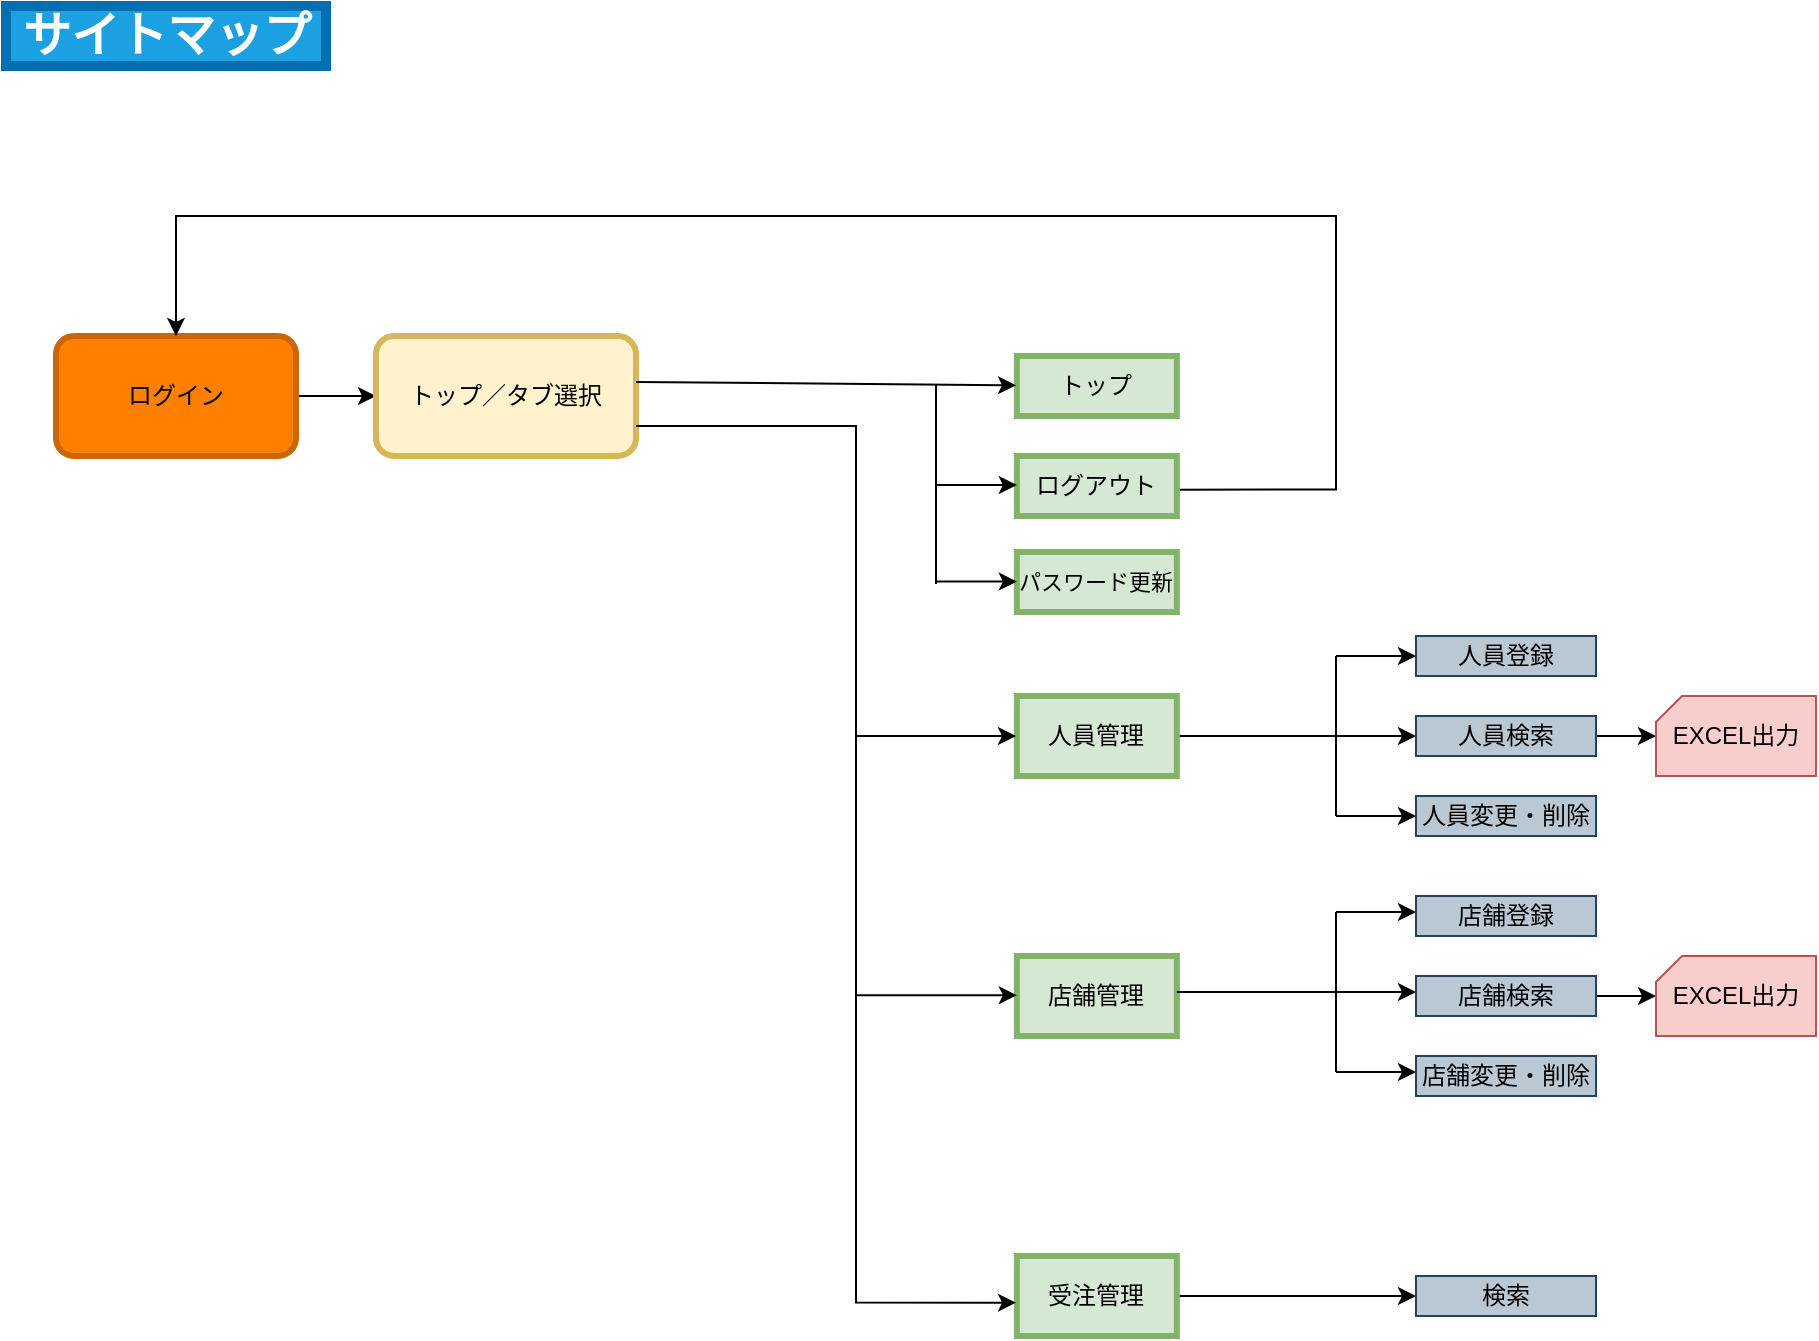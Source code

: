 <mxfile version="12.9.11" type="google" pages="4"><diagram id="jG2JwLMp8bALlVjWHw2T" name="画面遷移図（サイトマップ）"><mxGraphModel dx="1053" dy="1064" grid="1" gridSize="10" guides="1" tooltips="1" connect="1" arrows="1" fold="1" page="1" pageScale="1" pageWidth="1169" pageHeight="1654" math="0" shadow="0"><root><mxCell id="0"/><mxCell id="1" parent="0"/><mxCell id="8YYlxg7HRgzPhjEG3Tmf-26" style="edgeStyle=orthogonalEdgeStyle;rounded=0;orthogonalLoop=1;jettySize=auto;html=1;entryX=0;entryY=0.5;entryDx=0;entryDy=0;" parent="1" source="8YYlxg7HRgzPhjEG3Tmf-1" target="8YYlxg7HRgzPhjEG3Tmf-6" edge="1"><mxGeometry relative="1" as="geometry"/></mxCell><mxCell id="8YYlxg7HRgzPhjEG3Tmf-1" value="ログイン" style="rounded=1;whiteSpace=wrap;html=1;strokeColor=#CC6600;fillColor=#FF8000;strokeWidth=3;" parent="1" vertex="1"><mxGeometry x="40" y="180" width="120" height="60" as="geometry"/></mxCell><mxCell id="8YYlxg7HRgzPhjEG3Tmf-6" value="トップ／タブ選択" style="rounded=1;whiteSpace=wrap;html=1;fillColor=#fff2cc;strokeColor=#d6b656;strokeWidth=3;" parent="1" vertex="1"><mxGeometry x="200" y="180" width="130" height="60" as="geometry"/></mxCell><mxCell id="8YYlxg7HRgzPhjEG3Tmf-17" value="トップ" style="rounded=0;whiteSpace=wrap;html=1;fillColor=#d5e8d4;strokeColor=#82b366;strokeWidth=3;" parent="1" vertex="1"><mxGeometry x="520.42" y="190" width="80" height="30" as="geometry"/></mxCell><mxCell id="7Tgi_Rq6OrAduPUTuNYS-10" style="edgeStyle=orthogonalEdgeStyle;rounded=0;orthogonalLoop=1;jettySize=auto;html=1;exitX=1;exitY=0.561;exitDx=0;exitDy=0;entryX=0.5;entryY=0;entryDx=0;entryDy=0;exitPerimeter=0;" edge="1" parent="1" source="8YYlxg7HRgzPhjEG3Tmf-18" target="8YYlxg7HRgzPhjEG3Tmf-1"><mxGeometry relative="1" as="geometry"><mxPoint x="100" y="70" as="targetPoint"/><Array as="points"><mxPoint x="680" y="257"/><mxPoint x="680" y="120"/><mxPoint x="100" y="120"/></Array></mxGeometry></mxCell><mxCell id="8YYlxg7HRgzPhjEG3Tmf-18" value="ログアウト" style="rounded=0;whiteSpace=wrap;html=1;fillColor=#d5e8d4;strokeColor=#82b366;strokeWidth=3;" parent="1" vertex="1"><mxGeometry x="520.42" y="240" width="80" height="30" as="geometry"/></mxCell><mxCell id="7Tgi_Rq6OrAduPUTuNYS-46" style="edgeStyle=orthogonalEdgeStyle;rounded=0;orthogonalLoop=1;jettySize=auto;html=1;exitX=1;exitY=0.5;exitDx=0;exitDy=0;entryX=0;entryY=0.5;entryDx=0;entryDy=0;" edge="1" parent="1" source="8YYlxg7HRgzPhjEG3Tmf-19" target="7Tgi_Rq6OrAduPUTuNYS-14"><mxGeometry relative="1" as="geometry"/></mxCell><mxCell id="8YYlxg7HRgzPhjEG3Tmf-19" value="人員管理" style="rounded=0;whiteSpace=wrap;html=1;fillColor=#d5e8d4;strokeColor=#82b366;strokeWidth=3;" parent="1" vertex="1"><mxGeometry x="520.42" y="360" width="80" height="40" as="geometry"/></mxCell><mxCell id="7Tgi_Rq6OrAduPUTuNYS-72" style="edgeStyle=orthogonalEdgeStyle;rounded=0;orthogonalLoop=1;jettySize=auto;html=1;exitX=1;exitY=0.5;exitDx=0;exitDy=0;" edge="1" parent="1" source="8YYlxg7HRgzPhjEG3Tmf-21" target="7Tgi_Rq6OrAduPUTuNYS-69"><mxGeometry relative="1" as="geometry"/></mxCell><mxCell id="8YYlxg7HRgzPhjEG3Tmf-21" value="受注管理" style="rounded=0;whiteSpace=wrap;html=1;fillColor=#d5e8d4;strokeColor=#82b366;strokeWidth=3;" parent="1" vertex="1"><mxGeometry x="520.42" y="640" width="80" height="40" as="geometry"/></mxCell><mxCell id="7Tgi_Rq6OrAduPUTuNYS-33" style="edgeStyle=orthogonalEdgeStyle;rounded=0;orthogonalLoop=1;jettySize=auto;html=1;exitX=1;exitY=0.75;exitDx=0;exitDy=0;" edge="1" parent="1" source="8YYlxg7HRgzPhjEG3Tmf-6"><mxGeometry relative="1" as="geometry"><mxPoint x="520" y="663.333" as="targetPoint"/><mxPoint x="400" y="210" as="sourcePoint"/><Array as="points"><mxPoint x="440" y="225"/><mxPoint x="440" y="663"/></Array></mxGeometry></mxCell><mxCell id="7Tgi_Rq6OrAduPUTuNYS-5" value="店舗管理" style="rounded=0;whiteSpace=wrap;html=1;fillColor=#d5e8d4;strokeColor=#82b366;strokeWidth=3;" vertex="1" parent="1"><mxGeometry x="520.42" y="490" width="80" height="40" as="geometry"/></mxCell><mxCell id="7Tgi_Rq6OrAduPUTuNYS-12" value="" style="endArrow=none;html=1;" edge="1" parent="1"><mxGeometry width="50" height="50" relative="1" as="geometry"><mxPoint x="680" y="420" as="sourcePoint"/><mxPoint x="680" y="340" as="targetPoint"/></mxGeometry></mxCell><mxCell id="7Tgi_Rq6OrAduPUTuNYS-13" value="人員登録" style="rounded=0;whiteSpace=wrap;html=1;fillColor=#bac8d3;strokeColor=#23445d;" vertex="1" parent="1"><mxGeometry x="720" y="330" width="90" height="20" as="geometry"/></mxCell><mxCell id="7Tgi_Rq6OrAduPUTuNYS-68" style="edgeStyle=orthogonalEdgeStyle;rounded=0;orthogonalLoop=1;jettySize=auto;html=1;exitX=1;exitY=0.5;exitDx=0;exitDy=0;" edge="1" parent="1" source="7Tgi_Rq6OrAduPUTuNYS-14" target="7Tgi_Rq6OrAduPUTuNYS-31"><mxGeometry relative="1" as="geometry"/></mxCell><mxCell id="7Tgi_Rq6OrAduPUTuNYS-14" value="人員検索" style="rounded=0;whiteSpace=wrap;html=1;fillColor=#bac8d3;strokeColor=#23445d;" vertex="1" parent="1"><mxGeometry x="720" y="370" width="90" height="20" as="geometry"/></mxCell><mxCell id="7Tgi_Rq6OrAduPUTuNYS-15" value="人員変更・削除" style="rounded=0;whiteSpace=wrap;html=1;fillColor=#bac8d3;strokeColor=#23445d;" vertex="1" parent="1"><mxGeometry x="720" y="410" width="90" height="20" as="geometry"/></mxCell><mxCell id="7Tgi_Rq6OrAduPUTuNYS-31" value="EXCEL出力" style="shape=card;whiteSpace=wrap;html=1;strokeColor=#b85450;fillColor=#f8cecc;size=13;" vertex="1" parent="1"><mxGeometry x="840" y="360" width="80" height="40" as="geometry"/></mxCell><mxCell id="7Tgi_Rq6OrAduPUTuNYS-34" value="" style="endArrow=classic;html=1;" edge="1" parent="1"><mxGeometry width="50" height="50" relative="1" as="geometry"><mxPoint x="480.42" y="254.5" as="sourcePoint"/><mxPoint x="520.42" y="254.5" as="targetPoint"/></mxGeometry></mxCell><mxCell id="7Tgi_Rq6OrAduPUTuNYS-37" value="" style="endArrow=classic;html=1;exitX=1;exitY=0.383;exitDx=0;exitDy=0;exitPerimeter=0;" edge="1" parent="1" source="8YYlxg7HRgzPhjEG3Tmf-6"><mxGeometry width="50" height="50" relative="1" as="geometry"><mxPoint x="370" y="200" as="sourcePoint"/><mxPoint x="520" y="204.66" as="targetPoint"/></mxGeometry></mxCell><mxCell id="7Tgi_Rq6OrAduPUTuNYS-45" value="" style="endArrow=none;html=1;" edge="1" parent="1"><mxGeometry width="50" height="50" relative="1" as="geometry"><mxPoint x="480" y="268" as="sourcePoint"/><mxPoint x="480" y="204" as="targetPoint"/></mxGeometry></mxCell><mxCell id="7Tgi_Rq6OrAduPUTuNYS-47" value="" style="endArrow=classic;html=1;entryX=0;entryY=0.5;entryDx=0;entryDy=0;" edge="1" parent="1" target="7Tgi_Rq6OrAduPUTuNYS-13"><mxGeometry width="50" height="50" relative="1" as="geometry"><mxPoint x="680" y="340" as="sourcePoint"/><mxPoint x="730" y="292" as="targetPoint"/></mxGeometry></mxCell><mxCell id="7Tgi_Rq6OrAduPUTuNYS-49" value="" style="endArrow=classic;html=1;entryX=0;entryY=0.5;entryDx=0;entryDy=0;" edge="1" parent="1" target="7Tgi_Rq6OrAduPUTuNYS-15"><mxGeometry width="50" height="50" relative="1" as="geometry"><mxPoint x="680" y="420" as="sourcePoint"/><mxPoint x="730" y="370" as="targetPoint"/></mxGeometry></mxCell><mxCell id="7Tgi_Rq6OrAduPUTuNYS-51" value="" style="endArrow=classic;html=1;" edge="1" parent="1"><mxGeometry width="50" height="50" relative="1" as="geometry"><mxPoint x="440" y="380" as="sourcePoint"/><mxPoint x="520" y="380" as="targetPoint"/></mxGeometry></mxCell><mxCell id="7Tgi_Rq6OrAduPUTuNYS-52" value="" style="endArrow=classic;html=1;" edge="1" parent="1"><mxGeometry width="50" height="50" relative="1" as="geometry"><mxPoint x="440.42" y="509.58" as="sourcePoint"/><mxPoint x="520.42" y="509.58" as="targetPoint"/></mxGeometry></mxCell><mxCell id="7Tgi_Rq6OrAduPUTuNYS-54" style="edgeStyle=orthogonalEdgeStyle;rounded=0;orthogonalLoop=1;jettySize=auto;html=1;exitX=1;exitY=0.5;exitDx=0;exitDy=0;entryX=0;entryY=0.5;entryDx=0;entryDy=0;" edge="1" parent="1"><mxGeometry relative="1" as="geometry"><mxPoint x="600.42" y="508.0" as="sourcePoint"/><mxPoint x="720.0" y="508.0" as="targetPoint"/></mxGeometry></mxCell><mxCell id="7Tgi_Rq6OrAduPUTuNYS-55" value="" style="endArrow=none;html=1;" edge="1" parent="1"><mxGeometry width="50" height="50" relative="1" as="geometry"><mxPoint x="680" y="548.0" as="sourcePoint"/><mxPoint x="680" y="468.0" as="targetPoint"/></mxGeometry></mxCell><mxCell id="7Tgi_Rq6OrAduPUTuNYS-56" value="" style="endArrow=classic;html=1;entryX=0;entryY=0.5;entryDx=0;entryDy=0;" edge="1" parent="1"><mxGeometry width="50" height="50" relative="1" as="geometry"><mxPoint x="680" y="468.0" as="sourcePoint"/><mxPoint x="720.0" y="468.0" as="targetPoint"/></mxGeometry></mxCell><mxCell id="7Tgi_Rq6OrAduPUTuNYS-57" value="" style="endArrow=classic;html=1;entryX=0;entryY=0.5;entryDx=0;entryDy=0;" edge="1" parent="1"><mxGeometry width="50" height="50" relative="1" as="geometry"><mxPoint x="680" y="548.0" as="sourcePoint"/><mxPoint x="720.0" y="548.0" as="targetPoint"/></mxGeometry></mxCell><mxCell id="7Tgi_Rq6OrAduPUTuNYS-58" value="店舗登録" style="rounded=0;whiteSpace=wrap;html=1;fillColor=#bac8d3;strokeColor=#23445d;" vertex="1" parent="1"><mxGeometry x="720" y="460" width="90" height="20" as="geometry"/></mxCell><mxCell id="7Tgi_Rq6OrAduPUTuNYS-67" style="edgeStyle=orthogonalEdgeStyle;rounded=0;orthogonalLoop=1;jettySize=auto;html=1;exitX=1;exitY=0.5;exitDx=0;exitDy=0;" edge="1" parent="1" source="7Tgi_Rq6OrAduPUTuNYS-59" target="7Tgi_Rq6OrAduPUTuNYS-62"><mxGeometry relative="1" as="geometry"/></mxCell><mxCell id="7Tgi_Rq6OrAduPUTuNYS-59" value="店舗検索" style="rounded=0;whiteSpace=wrap;html=1;fillColor=#bac8d3;strokeColor=#23445d;" vertex="1" parent="1"><mxGeometry x="720" y="500" width="90" height="20" as="geometry"/></mxCell><mxCell id="7Tgi_Rq6OrAduPUTuNYS-60" value="店舗変更・削除" style="rounded=0;whiteSpace=wrap;html=1;fillColor=#bac8d3;strokeColor=#23445d;" vertex="1" parent="1"><mxGeometry x="720" y="540" width="90" height="20" as="geometry"/></mxCell><mxCell id="7Tgi_Rq6OrAduPUTuNYS-62" value="EXCEL出力" style="shape=card;whiteSpace=wrap;html=1;strokeColor=#b85450;fillColor=#f8cecc;size=13;" vertex="1" parent="1"><mxGeometry x="840" y="490" width="80" height="40" as="geometry"/></mxCell><mxCell id="7Tgi_Rq6OrAduPUTuNYS-69" value="検索" style="rounded=0;whiteSpace=wrap;html=1;fillColor=#bac8d3;strokeColor=#23445d;" vertex="1" parent="1"><mxGeometry x="720" y="650" width="90" height="20" as="geometry"/></mxCell><mxCell id="7Tgi_Rq6OrAduPUTuNYS-73" value="サイトマップ" style="text;html=1;align=center;verticalAlign=middle;resizable=0;points=[];autosize=1;fillColor=#1ba1e2;strokeColor=#006EAF;fontColor=#ffffff;strokeWidth=5;shadow=0;fontSize=24;fontStyle=1" vertex="1" parent="1"><mxGeometry x="15" y="15" width="160" height="30" as="geometry"/></mxCell><mxCell id="7Tgi_Rq6OrAduPUTuNYS-76" value="パスワード更新" style="rounded=0;whiteSpace=wrap;html=1;fillColor=#d5e8d4;strokeColor=#82b366;fontSize=11;strokeWidth=3;" vertex="1" parent="1"><mxGeometry x="520.42" y="288" width="80" height="30" as="geometry"/></mxCell><mxCell id="7Tgi_Rq6OrAduPUTuNYS-77" value="" style="endArrow=none;html=1;" edge="1" parent="1"><mxGeometry width="50" height="50" relative="1" as="geometry"><mxPoint x="480" y="304" as="sourcePoint"/><mxPoint x="480" y="240" as="targetPoint"/></mxGeometry></mxCell><mxCell id="7Tgi_Rq6OrAduPUTuNYS-78" value="" style="endArrow=classic;html=1;" edge="1" parent="1"><mxGeometry width="50" height="50" relative="1" as="geometry"><mxPoint x="480.42" y="302.8" as="sourcePoint"/><mxPoint x="520.42" y="302.8" as="targetPoint"/></mxGeometry></mxCell></root></mxGraphModel></diagram><diagram id="QRF7urQndels_bAmDlNU" name="ログイン・トップ画面"><mxGraphModel dx="1228" dy="1242" grid="1" gridSize="10" guides="1" tooltips="1" connect="1" arrows="1" fold="1" page="1" pageScale="1" pageWidth="1169" pageHeight="1654" math="0" shadow="0"><root><mxCell id="pCXS7YPr73G9toq_tA_r-0"/><mxCell id="pCXS7YPr73G9toq_tA_r-1" parent="pCXS7YPr73G9toq_tA_r-0"/><mxCell id="pCXS7YPr73G9toq_tA_r-8" value="" style="edgeStyle=orthogonalEdgeStyle;rounded=0;orthogonalLoop=1;jettySize=auto;html=1;fontSize=10;" edge="1" parent="pCXS7YPr73G9toq_tA_r-1" source="pCXS7YPr73G9toq_tA_r-6" target="pCXS7YPr73G9toq_tA_r-9"><mxGeometry relative="1" as="geometry"><mxPoint x="240" y="190" as="targetPoint"/></mxGeometry></mxCell><mxCell id="pCXS7YPr73G9toq_tA_r-12" value="" style="edgeStyle=orthogonalEdgeStyle;rounded=0;orthogonalLoop=1;jettySize=auto;html=1;fontSize=10;entryX=0.75;entryY=0;entryDx=0;entryDy=0;" edge="1" parent="pCXS7YPr73G9toq_tA_r-1" source="pCXS7YPr73G9toq_tA_r-6" target="pCXS7YPr73G9toq_tA_r-6"><mxGeometry relative="1" as="geometry"><mxPoint x="100" y="70" as="targetPoint"/><Array as="points"><mxPoint x="70" y="80"/><mxPoint x="130" y="80"/></Array></mxGeometry></mxCell><mxCell id="pCXS7YPr73G9toq_tA_r-6" value="&lt;b&gt;ログイン&lt;br&gt;（ID／パスワード入力）&lt;/b&gt;" style="rounded=0;whiteSpace=wrap;html=1;shadow=0;strokeWidth=3;fontSize=10;fillColor=#fad7ac;strokeColor=#b46504;" vertex="1" parent="pCXS7YPr73G9toq_tA_r-1"><mxGeometry x="40" y="150" width="120" height="80" as="geometry"/></mxCell><mxCell id="pCXS7YPr73G9toq_tA_r-9" value="&lt;b&gt;（メインメニュー）&lt;br&gt;コンテンツ選択&lt;br&gt;&lt;/b&gt;" style="rounded=1;whiteSpace=wrap;html=1;shadow=0;strokeColor=#10739e;strokeWidth=3;fillColor=#b1ddf0;fontSize=10;" vertex="1" parent="pCXS7YPr73G9toq_tA_r-1"><mxGeometry x="280" y="160" width="120" height="60" as="geometry"/></mxCell><mxCell id="pCXS7YPr73G9toq_tA_r-10" value="&lt;font style=&quot;font-size: 9px&quot;&gt;ログイン成功&lt;/font&gt;" style="text;html=1;align=center;verticalAlign=middle;resizable=0;points=[];autosize=1;fontSize=10;fillColor=none;" vertex="1" parent="pCXS7YPr73G9toq_tA_r-1"><mxGeometry x="180" y="170" width="80" height="20" as="geometry"/></mxCell><mxCell id="pCXS7YPr73G9toq_tA_r-13" value="ログイン失敗" style="text;html=1;strokeColor=none;fillColor=none;align=center;verticalAlign=middle;whiteSpace=wrap;rounded=0;shadow=0;fontSize=10;" vertex="1" parent="pCXS7YPr73G9toq_tA_r-1"><mxGeometry x="65" y="60" width="70" height="20" as="geometry"/></mxCell><mxCell id="pCXS7YPr73G9toq_tA_r-14" value="" style="endArrow=none;dashed=1;html=1;fontSize=10;" edge="1" parent="pCXS7YPr73G9toq_tA_r-1"><mxGeometry width="50" height="50" relative="1" as="geometry"><mxPoint x="70" y="300" as="sourcePoint"/><mxPoint x="70" y="230" as="targetPoint"/></mxGeometry></mxCell><mxCell id="KobcX-TcJ1XGy9Ze6P7T-0" value="" style="endArrow=none;html=1;fontSize=10;fontColor=#000000;" edge="1" parent="pCXS7YPr73G9toq_tA_r-1"><mxGeometry width="50" height="50" relative="1" as="geometry"><mxPoint x="340" y="240" as="sourcePoint"/><mxPoint x="340" y="220" as="targetPoint"/></mxGeometry></mxCell><mxCell id="KobcX-TcJ1XGy9Ze6P7T-2" value="" style="endArrow=none;html=1;fontSize=10;fontColor=#000000;" edge="1" parent="pCXS7YPr73G9toq_tA_r-1"><mxGeometry width="50" height="50" relative="1" as="geometry"><mxPoint x="250" y="240" as="sourcePoint"/><mxPoint x="700" y="240" as="targetPoint"/></mxGeometry></mxCell><mxCell id="KobcX-TcJ1XGy9Ze6P7T-8" value="" style="endArrow=classic;html=1;fontSize=10;fontColor=#000000;" edge="1" parent="pCXS7YPr73G9toq_tA_r-1"><mxGeometry width="50" height="50" relative="1" as="geometry"><mxPoint x="250" y="240" as="sourcePoint"/><mxPoint x="250" y="280" as="targetPoint"/></mxGeometry></mxCell><mxCell id="KobcX-TcJ1XGy9Ze6P7T-9" value="" style="endArrow=classic;html=1;fontSize=10;fontColor=#000000;" edge="1" parent="pCXS7YPr73G9toq_tA_r-1"><mxGeometry width="50" height="50" relative="1" as="geometry"><mxPoint x="400" y="240" as="sourcePoint"/><mxPoint x="400" y="280" as="targetPoint"/></mxGeometry></mxCell><mxCell id="KobcX-TcJ1XGy9Ze6P7T-11" value="" style="endArrow=classic;html=1;fontSize=10;fontColor=#000000;" edge="1" parent="pCXS7YPr73G9toq_tA_r-1"><mxGeometry width="50" height="50" relative="1" as="geometry"><mxPoint x="550" y="240" as="sourcePoint"/><mxPoint x="550" y="280" as="targetPoint"/></mxGeometry></mxCell><mxCell id="KobcX-TcJ1XGy9Ze6P7T-13" value="" style="endArrow=classic;html=1;fontSize=10;fontColor=#000000;" edge="1" parent="pCXS7YPr73G9toq_tA_r-1"><mxGeometry width="50" height="50" relative="1" as="geometry"><mxPoint x="700" y="240" as="sourcePoint"/><mxPoint x="700" y="280" as="targetPoint"/></mxGeometry></mxCell><mxCell id="2T_MkAtQU3UdZR08mXGY-0" value="トップ" style="swimlane;childLayout=stackLayout;horizontal=1;startSize=30;horizontalStack=0;rounded=1;fontSize=14;fontStyle=0;strokeWidth=2;resizeParent=0;resizeLast=1;shadow=0;dashed=0;align=center;fillColor=#FF9999;" vertex="1" parent="pCXS7YPr73G9toq_tA_r-1"><mxGeometry x="200" y="280" width="100" height="100" as="geometry"><mxRectangle x="200" y="280" width="70" height="30" as="alternateBounds"/></mxGeometry></mxCell><mxCell id="2T_MkAtQU3UdZR08mXGY-1" value="+トップ&#10;+ログアウト&#10;+パスワード更新" style="align=left;strokeColor=none;fillColor=none;spacingLeft=4;fontSize=12;verticalAlign=top;resizable=0;rotatable=0;part=1;" vertex="1" parent="2T_MkAtQU3UdZR08mXGY-0"><mxGeometry y="30" width="100" height="70" as="geometry"/></mxCell><mxCell id="2T_MkAtQU3UdZR08mXGY-3" value="人員" style="swimlane;childLayout=stackLayout;horizontal=1;startSize=30;horizontalStack=0;rounded=1;fontSize=14;fontStyle=0;strokeWidth=2;resizeParent=0;resizeLast=1;shadow=0;dashed=0;align=center;fillColor=#FF9999;" vertex="1" parent="pCXS7YPr73G9toq_tA_r-1"><mxGeometry x="350" y="280" width="100" height="100" as="geometry"/></mxCell><mxCell id="2T_MkAtQU3UdZR08mXGY-4" value="+登録&#10;+検索&#10;+更新・削除" style="align=left;strokeColor=none;fillColor=none;spacingLeft=4;fontSize=12;verticalAlign=top;resizable=0;rotatable=0;part=1;" vertex="1" parent="2T_MkAtQU3UdZR08mXGY-3"><mxGeometry y="30" width="100" height="70" as="geometry"/></mxCell><mxCell id="2T_MkAtQU3UdZR08mXGY-5" value="店舗" style="swimlane;childLayout=stackLayout;horizontal=1;startSize=30;horizontalStack=0;rounded=1;fontSize=14;fontStyle=0;strokeWidth=2;resizeParent=0;resizeLast=1;shadow=0;dashed=0;align=center;fillColor=#FF9999;" vertex="1" parent="pCXS7YPr73G9toq_tA_r-1"><mxGeometry x="500" y="280" width="100" height="100" as="geometry"/></mxCell><mxCell id="2T_MkAtQU3UdZR08mXGY-6" value="+登録&#10;+検索&#10;+更新・削除" style="align=left;strokeColor=none;fillColor=none;spacingLeft=4;fontSize=12;verticalAlign=top;resizable=0;rotatable=0;part=1;" vertex="1" parent="2T_MkAtQU3UdZR08mXGY-5"><mxGeometry y="30" width="100" height="70" as="geometry"/></mxCell><mxCell id="2T_MkAtQU3UdZR08mXGY-7" value="注文" style="swimlane;childLayout=stackLayout;horizontal=1;startSize=30;horizontalStack=0;rounded=1;fontSize=14;fontStyle=0;strokeWidth=2;resizeParent=0;resizeLast=1;shadow=0;dashed=0;align=center;fillColor=#FF9999;" vertex="1" parent="pCXS7YPr73G9toq_tA_r-1"><mxGeometry x="650" y="280" width="100" height="100" as="geometry"/></mxCell><mxCell id="2T_MkAtQU3UdZR08mXGY-8" value="+検索" style="align=left;strokeColor=none;fillColor=none;spacingLeft=4;fontSize=12;verticalAlign=top;resizable=0;rotatable=0;part=1;" vertex="1" parent="2T_MkAtQU3UdZR08mXGY-7"><mxGeometry y="30" width="100" height="70" as="geometry"/></mxCell><mxCell id="xv9Cce5Otk8GEIUKvTUw-7" value="" style="edgeStyle=orthogonalEdgeStyle;rounded=0;orthogonalLoop=1;jettySize=auto;html=1;fontSize=10;" edge="1" source="xv9Cce5Otk8GEIUKvTUw-9" target="xv9Cce5Otk8GEIUKvTUw-10" parent="pCXS7YPr73G9toq_tA_r-1"><mxGeometry relative="1" as="geometry"><mxPoint x="240" y="650" as="targetPoint"/></mxGeometry></mxCell><mxCell id="xv9Cce5Otk8GEIUKvTUw-8" value="" style="edgeStyle=orthogonalEdgeStyle;rounded=0;orthogonalLoop=1;jettySize=auto;html=1;fontSize=10;entryX=0.5;entryY=0;entryDx=0;entryDy=0;" edge="1" source="xv9Cce5Otk8GEIUKvTUw-9" target="xv9Cce5Otk8GEIUKvTUw-9" parent="pCXS7YPr73G9toq_tA_r-1"><mxGeometry relative="1" as="geometry"><mxPoint x="100" y="530" as="targetPoint"/><Array as="points"><mxPoint x="70" y="540"/><mxPoint x="100" y="540"/></Array></mxGeometry></mxCell><mxCell id="xv9Cce5Otk8GEIUKvTUw-9" value="&lt;b&gt;ログイン&lt;br&gt;（ID／パスワード入力）&lt;/b&gt;" style="rounded=0;whiteSpace=wrap;html=1;shadow=0;strokeWidth=3;fontSize=10;fillColor=#fad7ac;strokeColor=#b46504;" vertex="1" parent="pCXS7YPr73G9toq_tA_r-1"><mxGeometry x="40" y="610" width="120" height="80" as="geometry"/></mxCell><mxCell id="xv9Cce5Otk8GEIUKvTUw-14" value="" style="edgeStyle=orthogonalEdgeStyle;rounded=0;orthogonalLoop=1;jettySize=auto;html=1;fontSize=10;fontColor=#000000;" edge="1" parent="pCXS7YPr73G9toq_tA_r-1" source="xv9Cce5Otk8GEIUKvTUw-10" target="xv9Cce5Otk8GEIUKvTUw-13"><mxGeometry relative="1" as="geometry"/></mxCell><mxCell id="xv9Cce5Otk8GEIUKvTUw-10" value="&lt;b&gt;（メインメニュー）&lt;br&gt;コンテンツ選択&lt;br&gt;&lt;/b&gt;" style="rounded=1;whiteSpace=wrap;html=1;shadow=0;strokeColor=#10739e;strokeWidth=3;fillColor=#b1ddf0;fontSize=10;" vertex="1" parent="pCXS7YPr73G9toq_tA_r-1"><mxGeometry x="280" y="620" width="120" height="60" as="geometry"/></mxCell><mxCell id="xv9Cce5Otk8GEIUKvTUw-13" value="&lt;b&gt;トップ&lt;br&gt;&lt;/b&gt;" style="rounded=1;whiteSpace=wrap;html=1;shadow=0;strokeColor=#23445d;strokeWidth=3;fillColor=#bac8d3;fontSize=10;" vertex="1" parent="pCXS7YPr73G9toq_tA_r-1"><mxGeometry x="480" y="620" width="120" height="60" as="geometry"/></mxCell><mxCell id="xv9Cce5Otk8GEIUKvTUw-24" style="edgeStyle=orthogonalEdgeStyle;rounded=0;orthogonalLoop=1;jettySize=auto;html=1;entryX=0.5;entryY=0;entryDx=0;entryDy=0;fontSize=10;fontColor=#000000;" edge="1" parent="pCXS7YPr73G9toq_tA_r-1" source="xv9Cce5Otk8GEIUKvTUw-16" target="xv9Cce5Otk8GEIUKvTUw-10"><mxGeometry relative="1" as="geometry"><Array as="points"><mxPoint x="760" y="740"/><mxPoint x="760" y="560"/><mxPoint x="340" y="560"/></Array></mxGeometry></mxCell><mxCell id="xv9Cce5Otk8GEIUKvTUw-16" value="&lt;b&gt;トップ&lt;br&gt;&lt;/b&gt;" style="rounded=1;whiteSpace=wrap;html=1;shadow=0;strokeColor=#23445d;strokeWidth=3;fillColor=#bac8d3;fontSize=10;" vertex="1" parent="pCXS7YPr73G9toq_tA_r-1"><mxGeometry x="640" y="720" width="80" height="40" as="geometry"/></mxCell><mxCell id="xv9Cce5Otk8GEIUKvTUw-11" value="&lt;font style=&quot;font-size: 9px&quot;&gt;ログイン成功&lt;/font&gt;" style="text;html=1;align=center;verticalAlign=middle;resizable=0;points=[];autosize=1;fontSize=10;fillColor=none;" vertex="1" parent="pCXS7YPr73G9toq_tA_r-1"><mxGeometry x="180" y="630" width="80" height="20" as="geometry"/></mxCell><mxCell id="xv9Cce5Otk8GEIUKvTUw-12" value="ログイン失敗" style="text;html=1;strokeColor=none;fillColor=none;align=center;verticalAlign=middle;whiteSpace=wrap;rounded=0;shadow=0;fontSize=10;" vertex="1" parent="pCXS7YPr73G9toq_tA_r-1"><mxGeometry y="560" width="70" height="20" as="geometry"/></mxCell><mxCell id="xv9Cce5Otk8GEIUKvTUw-15" value="" style="endArrow=none;dashed=1;html=1;fontSize=10;" edge="1" parent="pCXS7YPr73G9toq_tA_r-1"><mxGeometry width="50" height="50" relative="1" as="geometry"><mxPoint x="70" y="760" as="sourcePoint"/><mxPoint x="70" y="690" as="targetPoint"/></mxGeometry></mxCell><mxCell id="xv9Cce5Otk8GEIUKvTUw-18" value="" style="endArrow=none;html=1;fontSize=10;fontColor=#000000;entryX=0.5;entryY=1;entryDx=0;entryDy=0;" edge="1" parent="pCXS7YPr73G9toq_tA_r-1" target="xv9Cce5Otk8GEIUKvTUw-13"><mxGeometry width="50" height="50" relative="1" as="geometry"><mxPoint x="540" y="900" as="sourcePoint"/><mxPoint x="565" y="730" as="targetPoint"/></mxGeometry></mxCell><mxCell id="xv9Cce5Otk8GEIUKvTUw-28" style="edgeStyle=orthogonalEdgeStyle;rounded=0;orthogonalLoop=1;jettySize=auto;html=1;exitX=1;exitY=0.5;exitDx=0;exitDy=0;fontSize=10;fontColor=#000000;" edge="1" parent="pCXS7YPr73G9toq_tA_r-1" source="xv9Cce5Otk8GEIUKvTUw-19" target="xv9Cce5Otk8GEIUKvTUw-9"><mxGeometry relative="1" as="geometry"><mxPoint x="120" y="600" as="targetPoint"/><Array as="points"><mxPoint x="830" y="820"/><mxPoint x="830" y="510"/><mxPoint x="120" y="510"/></Array></mxGeometry></mxCell><mxCell id="xv9Cce5Otk8GEIUKvTUw-19" value="&lt;b&gt;ログアウト&lt;br&gt;&lt;/b&gt;" style="rounded=1;whiteSpace=wrap;html=1;shadow=0;strokeColor=#23445d;strokeWidth=3;fillColor=#bac8d3;fontSize=10;" vertex="1" parent="pCXS7YPr73G9toq_tA_r-1"><mxGeometry x="640" y="800" width="80" height="40" as="geometry"/></mxCell><mxCell id="xv9Cce5Otk8GEIUKvTUw-27" value="" style="edgeStyle=orthogonalEdgeStyle;rounded=0;orthogonalLoop=1;jettySize=auto;html=1;fontSize=10;fontColor=#000000;" edge="1" parent="pCXS7YPr73G9toq_tA_r-1" source="xv9Cce5Otk8GEIUKvTUw-20" target="xv9Cce5Otk8GEIUKvTUw-26"><mxGeometry relative="1" as="geometry"/></mxCell><mxCell id="xv9Cce5Otk8GEIUKvTUw-29" style="edgeStyle=orthogonalEdgeStyle;rounded=0;orthogonalLoop=1;jettySize=auto;html=1;exitX=1;exitY=0.5;exitDx=0;exitDy=0;fontSize=10;fontColor=#000000;" edge="1" parent="pCXS7YPr73G9toq_tA_r-1" source="xv9Cce5Otk8GEIUKvTUw-20"><mxGeometry relative="1" as="geometry"><mxPoint x="770" y="900.471" as="targetPoint"/></mxGeometry></mxCell><mxCell id="xv9Cce5Otk8GEIUKvTUw-20" value="&lt;b&gt;パスワード更新&lt;br&gt;&lt;/b&gt;" style="rounded=1;whiteSpace=wrap;html=1;shadow=0;strokeColor=#23445d;strokeWidth=3;fillColor=#bac8d3;fontSize=10;" vertex="1" parent="pCXS7YPr73G9toq_tA_r-1"><mxGeometry x="640" y="880" width="80" height="40" as="geometry"/></mxCell><mxCell id="xv9Cce5Otk8GEIUKvTUw-26" value="&lt;b&gt;メッセージ&lt;br&gt;（更新成功しました）&lt;br&gt;&lt;/b&gt;" style="rounded=1;whiteSpace=wrap;html=1;shadow=0;strokeColor=#000000;strokeWidth=1;fillColor=#99FF99;fontSize=10;" vertex="1" parent="pCXS7YPr73G9toq_tA_r-1"><mxGeometry x="615" y="960" width="130" height="40" as="geometry"/></mxCell><mxCell id="xv9Cce5Otk8GEIUKvTUw-21" value="" style="endArrow=classic;html=1;fontSize=10;fontColor=#000000;entryX=0;entryY=0.5;entryDx=0;entryDy=0;" edge="1" parent="pCXS7YPr73G9toq_tA_r-1" target="xv9Cce5Otk8GEIUKvTUw-16"><mxGeometry width="50" height="50" relative="1" as="geometry"><mxPoint x="540" y="740" as="sourcePoint"/><mxPoint x="410" y="760" as="targetPoint"/></mxGeometry></mxCell><mxCell id="xv9Cce5Otk8GEIUKvTUw-22" value="" style="endArrow=classic;html=1;fontSize=10;fontColor=#000000;entryX=0;entryY=0.5;entryDx=0;entryDy=0;" edge="1" parent="pCXS7YPr73G9toq_tA_r-1"><mxGeometry width="50" height="50" relative="1" as="geometry"><mxPoint x="540" y="819.58" as="sourcePoint"/><mxPoint x="640" y="819.58" as="targetPoint"/></mxGeometry></mxCell><mxCell id="xv9Cce5Otk8GEIUKvTUw-23" value="" style="endArrow=classic;html=1;fontSize=10;fontColor=#000000;entryX=0;entryY=0.5;entryDx=0;entryDy=0;" edge="1" parent="pCXS7YPr73G9toq_tA_r-1"><mxGeometry width="50" height="50" relative="1" as="geometry"><mxPoint x="540" y="899.58" as="sourcePoint"/><mxPoint x="640" y="899.58" as="targetPoint"/></mxGeometry></mxCell><mxCell id="xv9Cce5Otk8GEIUKvTUw-25" value="トップをマウスオーバーする" style="text;html=1;align=center;verticalAlign=middle;resizable=0;points=[];autosize=1;fontSize=10;fontColor=#000000;" vertex="1" parent="pCXS7YPr73G9toq_tA_r-1"><mxGeometry x="530" y="680" width="150" height="20" as="geometry"/></mxCell><mxCell id="xv9Cce5Otk8GEIUKvTUw-30" value="&lt;b&gt;更新エラー&lt;br&gt;&lt;/b&gt;" style="rounded=1;whiteSpace=wrap;html=1;shadow=0;strokeColor=#ae4132;strokeWidth=1;fillColor=#FF0000;fontSize=10;" vertex="1" parent="pCXS7YPr73G9toq_tA_r-1"><mxGeometry x="770" y="880" width="70" height="40" as="geometry"/></mxCell></root></mxGraphModel></diagram><diagram id="kbSFvtwh4t-OseyBXrUB" name="注文管理画面"><mxGraphModel dx="1474" dy="1490" grid="1" gridSize="10" guides="1" tooltips="1" connect="1" arrows="1" fold="1" page="1" pageScale="1" pageWidth="1169" pageHeight="1654" math="0" shadow="0"><root><mxCell id="53NZawT-MwUl1Kw96UUV-0"/><mxCell id="53NZawT-MwUl1Kw96UUV-1" parent="53NZawT-MwUl1Kw96UUV-0"/><mxCell id="-zHDeV08Pw-4tWVWy6x3-0" value="" style="edgeStyle=orthogonalEdgeStyle;rounded=0;orthogonalLoop=1;jettySize=auto;html=1;fontSize=10;" edge="1" parent="53NZawT-MwUl1Kw96UUV-1" source="-zHDeV08Pw-4tWVWy6x3-2" target="-zHDeV08Pw-4tWVWy6x3-4"><mxGeometry relative="1" as="geometry"><mxPoint x="240" y="650" as="targetPoint"/></mxGeometry></mxCell><mxCell id="-zHDeV08Pw-4tWVWy6x3-1" value="" style="edgeStyle=orthogonalEdgeStyle;rounded=0;orthogonalLoop=1;jettySize=auto;html=1;fontSize=10;entryX=0.75;entryY=0;entryDx=0;entryDy=0;" edge="1" parent="53NZawT-MwUl1Kw96UUV-1" source="-zHDeV08Pw-4tWVWy6x3-2" target="-zHDeV08Pw-4tWVWy6x3-2"><mxGeometry relative="1" as="geometry"><mxPoint x="100" y="530" as="targetPoint"/><Array as="points"><mxPoint x="70" y="540"/><mxPoint x="130" y="540"/></Array></mxGeometry></mxCell><mxCell id="-zHDeV08Pw-4tWVWy6x3-2" value="&lt;b&gt;ログイン&lt;br&gt;（ID／パスワード入力）&lt;/b&gt;" style="rounded=0;whiteSpace=wrap;html=1;shadow=0;strokeWidth=3;fontSize=10;fillColor=#fad7ac;strokeColor=#b46504;" vertex="1" parent="53NZawT-MwUl1Kw96UUV-1"><mxGeometry x="40" y="610" width="120" height="80" as="geometry"/></mxCell><mxCell id="-zHDeV08Pw-4tWVWy6x3-3" value="" style="edgeStyle=orthogonalEdgeStyle;rounded=0;orthogonalLoop=1;jettySize=auto;html=1;fontSize=10;" edge="1" parent="53NZawT-MwUl1Kw96UUV-1" source="-zHDeV08Pw-4tWVWy6x3-4" target="-zHDeV08Pw-4tWVWy6x3-6"><mxGeometry relative="1" as="geometry"/></mxCell><mxCell id="0D6m6ypmJGYb7P_inumn-22" value="" style="edgeStyle=orthogonalEdgeStyle;rounded=0;orthogonalLoop=1;jettySize=auto;html=1;fontSize=10;fontColor=#000000;" edge="1" parent="53NZawT-MwUl1Kw96UUV-1" source="-zHDeV08Pw-4tWVWy6x3-4" target="0D6m6ypmJGYb7P_inumn-21"><mxGeometry relative="1" as="geometry"/></mxCell><mxCell id="-zHDeV08Pw-4tWVWy6x3-4" value="&lt;b&gt;トップ&lt;br&gt;（メインメニュー）&lt;br&gt;コンテンツ選択&lt;br&gt;&lt;/b&gt;" style="rounded=1;whiteSpace=wrap;html=1;shadow=0;strokeColor=#10739e;strokeWidth=3;fillColor=#b1ddf0;fontSize=10;" vertex="1" parent="53NZawT-MwUl1Kw96UUV-1"><mxGeometry x="280" y="620" width="120" height="60" as="geometry"/></mxCell><mxCell id="0D6m6ypmJGYb7P_inumn-21" value="&lt;b&gt;注文管理&lt;br&gt;&lt;/b&gt;" style="rounded=1;whiteSpace=wrap;html=1;shadow=0;strokeColor=#10739e;strokeWidth=3;fillColor=#b1ddf0;fontSize=10;" vertex="1" parent="53NZawT-MwUl1Kw96UUV-1"><mxGeometry x="480" y="620" width="120" height="60" as="geometry"/></mxCell><mxCell id="-zHDeV08Pw-4tWVWy6x3-5" value="" style="edgeStyle=orthogonalEdgeStyle;rounded=0;orthogonalLoop=1;jettySize=auto;html=1;fontSize=10;" edge="1" parent="53NZawT-MwUl1Kw96UUV-1" source="-zHDeV08Pw-4tWVWy6x3-6" target="-zHDeV08Pw-4tWVWy6x3-8"><mxGeometry relative="1" as="geometry"/></mxCell><mxCell id="-zHDeV08Pw-4tWVWy6x3-6" value="&lt;b&gt;検索画面&lt;br&gt;（検索項目入力．検索）&lt;br&gt;&lt;/b&gt;" style="rounded=1;whiteSpace=wrap;html=1;shadow=0;strokeColor=#10739e;strokeWidth=3;fillColor=#b1ddf0;fontSize=10;" vertex="1" parent="53NZawT-MwUl1Kw96UUV-1"><mxGeometry x="480" y="760" width="120" height="60" as="geometry"/></mxCell><mxCell id="8Dces_tiehQqPa-VnpM--1" value="" style="edgeStyle=orthogonalEdgeStyle;rounded=0;orthogonalLoop=1;jettySize=auto;html=1;fontSize=10;" edge="1" parent="53NZawT-MwUl1Kw96UUV-1" target="8Dces_tiehQqPa-VnpM--0"><mxGeometry relative="1" as="geometry"><mxPoint x="600" y="790" as="sourcePoint"/></mxGeometry></mxCell><mxCell id="8Dces_tiehQqPa-VnpM--4" value="" style="edgeStyle=orthogonalEdgeStyle;rounded=0;orthogonalLoop=1;jettySize=auto;html=1;fontSize=10;" edge="1" parent="53NZawT-MwUl1Kw96UUV-1" source="-zHDeV08Pw-4tWVWy6x3-8" target="8Dces_tiehQqPa-VnpM--5"><mxGeometry relative="1" as="geometry"><mxPoint x="680" y="930" as="targetPoint"/><Array as="points"><mxPoint x="680" y="920"/><mxPoint x="680" y="920"/></Array></mxGeometry></mxCell><mxCell id="cZ2wJ6b5l2Zdd1LVzytW-5" value="" style="edgeStyle=orthogonalEdgeStyle;rounded=0;orthogonalLoop=1;jettySize=auto;html=1;fontSize=10;fontColor=#000000;" edge="1" parent="53NZawT-MwUl1Kw96UUV-1" source="-zHDeV08Pw-4tWVWy6x3-8"><mxGeometry relative="1" as="geometry"><mxPoint x="540" y="1040" as="targetPoint"/></mxGeometry></mxCell><mxCell id="-zHDeV08Pw-4tWVWy6x3-8" value="&lt;b&gt;配達員ステータス&lt;br&gt;運搬ステータス&lt;br&gt;配達員ID/店舗ID&lt;br&gt;日付&lt;/b&gt;" style="rounded=1;whiteSpace=wrap;html=1;shadow=0;strokeColor=#10739e;strokeWidth=3;fillColor=#b1ddf0;fontSize=10;" vertex="1" parent="53NZawT-MwUl1Kw96UUV-1"><mxGeometry x="480" y="900" width="120" height="60" as="geometry"/></mxCell><mxCell id="8Dces_tiehQqPa-VnpM--0" value="&lt;b&gt;エラーメッセージ&lt;/b&gt;" style="rounded=1;whiteSpace=wrap;html=1;shadow=0;strokeColor=#080000;strokeWidth=3;fillColor=#FF0000;fontSize=10;" vertex="1" parent="53NZawT-MwUl1Kw96UUV-1"><mxGeometry x="710" y="760" width="120" height="60" as="geometry"/></mxCell><mxCell id="-zHDeV08Pw-4tWVWy6x3-9" value="&lt;font style=&quot;font-size: 9px&quot;&gt;ログイン成功&lt;/font&gt;" style="text;html=1;align=center;verticalAlign=middle;resizable=0;points=[];autosize=1;fontSize=10;fillColor=none;" vertex="1" parent="53NZawT-MwUl1Kw96UUV-1"><mxGeometry x="180" y="630" width="80" height="20" as="geometry"/></mxCell><mxCell id="-zHDeV08Pw-4tWVWy6x3-10" value="ログイン失敗" style="text;html=1;strokeColor=none;fillColor=none;align=center;verticalAlign=middle;whiteSpace=wrap;rounded=0;shadow=0;fontSize=10;" vertex="1" parent="53NZawT-MwUl1Kw96UUV-1"><mxGeometry x="65" y="520" width="70" height="20" as="geometry"/></mxCell><mxCell id="-zHDeV08Pw-4tWVWy6x3-11" value="" style="endArrow=none;dashed=1;html=1;fontSize=10;" edge="1" parent="53NZawT-MwUl1Kw96UUV-1"><mxGeometry width="50" height="50" relative="1" as="geometry"><mxPoint x="70" y="760.0" as="sourcePoint"/><mxPoint x="70" y="690" as="targetPoint"/></mxGeometry></mxCell><mxCell id="-zHDeV08Pw-4tWVWy6x3-12" value="検索をクリック" style="text;html=1;align=center;verticalAlign=middle;resizable=0;points=[];autosize=1;fontSize=10;" vertex="1" parent="53NZawT-MwUl1Kw96UUV-1"><mxGeometry x="540" y="710" width="90" height="20" as="geometry"/></mxCell><mxCell id="-zHDeV08Pw-4tWVWy6x3-13" value="検索成功" style="text;html=1;align=center;verticalAlign=middle;resizable=0;points=[];autosize=1;fontSize=10;" vertex="1" parent="53NZawT-MwUl1Kw96UUV-1"><mxGeometry x="540" y="850" width="60" height="20" as="geometry"/></mxCell><mxCell id="-zHDeV08Pw-4tWVWy6x3-14" value="検索失敗" style="text;html=1;align=center;verticalAlign=middle;resizable=0;points=[];autosize=1;fontSize=10;" vertex="1" parent="53NZawT-MwUl1Kw96UUV-1"><mxGeometry x="610" y="770" width="60" height="20" as="geometry"/></mxCell><mxCell id="8Dces_tiehQqPa-VnpM--5" value="&lt;b&gt;画面一連情報&lt;br&gt;（CSVで出力）&lt;/b&gt;" style="shape=card;whiteSpace=wrap;html=1;shadow=0;strokeColor=#080303;strokeWidth=3;fillColor=#FF9999;fontSize=10;size=18;" vertex="1" parent="53NZawT-MwUl1Kw96UUV-1"><mxGeometry x="710" y="890" width="120" height="60" as="geometry"/></mxCell><mxCell id="cZ2wJ6b5l2Zdd1LVzytW-0" value="CSV出力ボタンを押下" style="text;html=1;align=center;verticalAlign=middle;resizable=0;points=[];autosize=1;fontSize=10;strokeWidth=1;fontColor=#000000;" vertex="1" parent="53NZawT-MwUl1Kw96UUV-1"><mxGeometry x="590" y="900" width="120" height="20" as="geometry"/></mxCell><mxCell id="cZ2wJ6b5l2Zdd1LVzytW-1" value="" style="edgeStyle=orthogonalEdgeStyle;rounded=0;orthogonalLoop=1;jettySize=auto;html=1;fontSize=10;" edge="1" target="cZ2wJ6b5l2Zdd1LVzytW-2" parent="53NZawT-MwUl1Kw96UUV-1"><mxGeometry relative="1" as="geometry"><mxPoint x="600" y="930" as="sourcePoint"/><Array as="points"><mxPoint x="600" y="940"/><mxPoint x="640" y="940"/><mxPoint x="640" y="1010"/></Array></mxGeometry></mxCell><mxCell id="cZ2wJ6b5l2Zdd1LVzytW-2" value="&lt;b&gt;エラーメッセージ&lt;/b&gt;" style="rounded=1;whiteSpace=wrap;html=1;shadow=0;strokeColor=#080000;strokeWidth=3;fillColor=#FF0000;fontSize=10;" vertex="1" parent="53NZawT-MwUl1Kw96UUV-1"><mxGeometry x="710" y="990" width="120" height="60" as="geometry"/></mxCell><mxCell id="cZ2wJ6b5l2Zdd1LVzytW-3" value="一覧が表示されない" style="text;html=1;align=center;verticalAlign=middle;resizable=0;points=[];autosize=1;fontSize=10;fontColor=#000000;" vertex="1" parent="53NZawT-MwUl1Kw96UUV-1"><mxGeometry x="630" y="960" width="110" height="20" as="geometry"/></mxCell><mxCell id="cZ2wJ6b5l2Zdd1LVzytW-7" value="詳細ボタンを押下" style="text;html=1;align=center;verticalAlign=middle;resizable=0;points=[];autosize=1;fontSize=10;fontColor=#000000;" vertex="1" parent="53NZawT-MwUl1Kw96UUV-1"><mxGeometry x="540" y="990" width="100" height="20" as="geometry"/></mxCell><mxCell id="cZ2wJ6b5l2Zdd1LVzytW-8" value="&lt;b&gt;詳細画面&lt;/b&gt;&lt;br&gt;&lt;b&gt;（注文一覧データ・注文詳細データ&lt;/b&gt;&lt;br&gt;&lt;b&gt;）グリッドに表示&lt;/b&gt;" style="rounded=1;whiteSpace=wrap;html=1;shadow=0;strokeColor=#10739e;strokeWidth=3;fillColor=#b1ddf0;fontSize=10;" vertex="1" parent="53NZawT-MwUl1Kw96UUV-1"><mxGeometry x="480" y="1040" width="120" height="60" as="geometry"/></mxCell><mxCell id="0D6m6ypmJGYb7P_inumn-0" value="" style="edgeStyle=orthogonalEdgeStyle;rounded=0;orthogonalLoop=1;jettySize=auto;html=1;fontSize=10;" edge="1" parent="53NZawT-MwUl1Kw96UUV-1" source="0D6m6ypmJGYb7P_inumn-2" target="0D6m6ypmJGYb7P_inumn-3"><mxGeometry relative="1" as="geometry"><mxPoint x="240" y="170" as="targetPoint"/></mxGeometry></mxCell><mxCell id="0D6m6ypmJGYb7P_inumn-1" value="" style="edgeStyle=orthogonalEdgeStyle;rounded=0;orthogonalLoop=1;jettySize=auto;html=1;fontSize=10;entryX=0.75;entryY=0;entryDx=0;entryDy=0;" edge="1" parent="53NZawT-MwUl1Kw96UUV-1" source="0D6m6ypmJGYb7P_inumn-2" target="0D6m6ypmJGYb7P_inumn-2"><mxGeometry relative="1" as="geometry"><mxPoint x="100" y="50" as="targetPoint"/><Array as="points"><mxPoint x="70" y="60"/><mxPoint x="130" y="60"/></Array></mxGeometry></mxCell><mxCell id="0D6m6ypmJGYb7P_inumn-2" value="&lt;b&gt;ログイン&lt;br&gt;（ID／パスワード入力）&lt;/b&gt;" style="rounded=0;whiteSpace=wrap;html=1;shadow=0;strokeWidth=3;fontSize=10;fillColor=#fad7ac;strokeColor=#b46504;" vertex="1" parent="53NZawT-MwUl1Kw96UUV-1"><mxGeometry x="40" y="130" width="120" height="80" as="geometry"/></mxCell><mxCell id="0D6m6ypmJGYb7P_inumn-3" value="&lt;b&gt;（メインメニュー）&lt;br&gt;コンテンツ選択&lt;br&gt;&lt;/b&gt;" style="rounded=1;whiteSpace=wrap;html=1;shadow=0;strokeColor=#10739e;strokeWidth=3;fillColor=#b1ddf0;fontSize=10;" vertex="1" parent="53NZawT-MwUl1Kw96UUV-1"><mxGeometry x="280" y="140" width="120" height="60" as="geometry"/></mxCell><mxCell id="0D6m6ypmJGYb7P_inumn-4" value="&lt;font style=&quot;font-size: 9px&quot;&gt;ログイン成功&lt;/font&gt;" style="text;html=1;align=center;verticalAlign=middle;resizable=0;points=[];autosize=1;fontSize=10;fillColor=none;" vertex="1" parent="53NZawT-MwUl1Kw96UUV-1"><mxGeometry x="180" y="150" width="80" height="20" as="geometry"/></mxCell><mxCell id="0D6m6ypmJGYb7P_inumn-5" value="ログイン失敗" style="text;html=1;strokeColor=none;fillColor=none;align=center;verticalAlign=middle;whiteSpace=wrap;rounded=0;shadow=0;fontSize=10;" vertex="1" parent="53NZawT-MwUl1Kw96UUV-1"><mxGeometry x="65" y="40" width="70" height="20" as="geometry"/></mxCell><mxCell id="0D6m6ypmJGYb7P_inumn-6" value="" style="endArrow=none;dashed=1;html=1;fontSize=10;" edge="1" parent="53NZawT-MwUl1Kw96UUV-1"><mxGeometry width="50" height="50" relative="1" as="geometry"><mxPoint x="70" y="280" as="sourcePoint"/><mxPoint x="70" y="210" as="targetPoint"/></mxGeometry></mxCell><mxCell id="0D6m6ypmJGYb7P_inumn-7" value="" style="endArrow=none;html=1;fontSize=10;fontColor=#000000;" edge="1" parent="53NZawT-MwUl1Kw96UUV-1"><mxGeometry width="50" height="50" relative="1" as="geometry"><mxPoint x="340" y="220" as="sourcePoint"/><mxPoint x="340" y="200" as="targetPoint"/></mxGeometry></mxCell><mxCell id="0D6m6ypmJGYb7P_inumn-8" value="" style="endArrow=none;html=1;fontSize=10;fontColor=#000000;" edge="1" parent="53NZawT-MwUl1Kw96UUV-1"><mxGeometry width="50" height="50" relative="1" as="geometry"><mxPoint x="250" y="220" as="sourcePoint"/><mxPoint x="700" y="220" as="targetPoint"/></mxGeometry></mxCell><mxCell id="0D6m6ypmJGYb7P_inumn-9" value="" style="endArrow=classic;html=1;fontSize=10;fontColor=#000000;" edge="1" parent="53NZawT-MwUl1Kw96UUV-1"><mxGeometry width="50" height="50" relative="1" as="geometry"><mxPoint x="250" y="220" as="sourcePoint"/><mxPoint x="250" y="260" as="targetPoint"/></mxGeometry></mxCell><mxCell id="0D6m6ypmJGYb7P_inumn-10" value="" style="endArrow=classic;html=1;fontSize=10;fontColor=#000000;" edge="1" parent="53NZawT-MwUl1Kw96UUV-1"><mxGeometry width="50" height="50" relative="1" as="geometry"><mxPoint x="400" y="220" as="sourcePoint"/><mxPoint x="400" y="260" as="targetPoint"/></mxGeometry></mxCell><mxCell id="0D6m6ypmJGYb7P_inumn-11" value="" style="endArrow=classic;html=1;fontSize=10;fontColor=#000000;" edge="1" parent="53NZawT-MwUl1Kw96UUV-1"><mxGeometry width="50" height="50" relative="1" as="geometry"><mxPoint x="550" y="220" as="sourcePoint"/><mxPoint x="550" y="260" as="targetPoint"/></mxGeometry></mxCell><mxCell id="0D6m6ypmJGYb7P_inumn-12" value="" style="endArrow=classic;html=1;fontSize=10;fontColor=#000000;" edge="1" parent="53NZawT-MwUl1Kw96UUV-1"><mxGeometry width="50" height="50" relative="1" as="geometry"><mxPoint x="700" y="220" as="sourcePoint"/><mxPoint x="700" y="260" as="targetPoint"/></mxGeometry></mxCell><mxCell id="0D6m6ypmJGYb7P_inumn-13" value="トップ" style="swimlane;childLayout=stackLayout;horizontal=1;startSize=30;horizontalStack=0;rounded=1;fontSize=14;fontStyle=0;strokeWidth=2;resizeParent=0;resizeLast=1;shadow=0;dashed=0;align=center;fillColor=#FF9999;" vertex="1" parent="53NZawT-MwUl1Kw96UUV-1"><mxGeometry x="200" y="260" width="100" height="100" as="geometry"><mxRectangle x="200" y="280" width="70" height="30" as="alternateBounds"/></mxGeometry></mxCell><mxCell id="0D6m6ypmJGYb7P_inumn-14" value="+トップ&#10;+ログアウト&#10;+パスワード更新" style="align=left;strokeColor=none;fillColor=none;spacingLeft=4;fontSize=12;verticalAlign=top;resizable=0;rotatable=0;part=1;" vertex="1" parent="0D6m6ypmJGYb7P_inumn-13"><mxGeometry y="30" width="100" height="70" as="geometry"/></mxCell><mxCell id="0D6m6ypmJGYb7P_inumn-15" value="人員" style="swimlane;childLayout=stackLayout;horizontal=1;startSize=30;horizontalStack=0;rounded=1;fontSize=14;fontStyle=0;strokeWidth=2;resizeParent=0;resizeLast=1;shadow=0;dashed=0;align=center;fillColor=#FF9999;" vertex="1" parent="53NZawT-MwUl1Kw96UUV-1"><mxGeometry x="350" y="260" width="100" height="100" as="geometry"/></mxCell><mxCell id="0D6m6ypmJGYb7P_inumn-16" value="+登録&#10;+検索&#10;+更新・削除" style="align=left;strokeColor=none;fillColor=none;spacingLeft=4;fontSize=12;verticalAlign=top;resizable=0;rotatable=0;part=1;" vertex="1" parent="0D6m6ypmJGYb7P_inumn-15"><mxGeometry y="30" width="100" height="70" as="geometry"/></mxCell><mxCell id="0D6m6ypmJGYb7P_inumn-17" value="店舗" style="swimlane;childLayout=stackLayout;horizontal=1;startSize=30;horizontalStack=0;rounded=1;fontSize=14;fontStyle=0;strokeWidth=2;resizeParent=0;resizeLast=1;shadow=0;dashed=0;align=center;fillColor=#FF9999;" vertex="1" parent="53NZawT-MwUl1Kw96UUV-1"><mxGeometry x="500" y="260" width="100" height="100" as="geometry"/></mxCell><mxCell id="0D6m6ypmJGYb7P_inumn-18" value="+登録&#10;+検索&#10;+更新・削除" style="align=left;strokeColor=none;fillColor=none;spacingLeft=4;fontSize=12;verticalAlign=top;resizable=0;rotatable=0;part=1;" vertex="1" parent="0D6m6ypmJGYb7P_inumn-17"><mxGeometry y="30" width="100" height="70" as="geometry"/></mxCell><mxCell id="0D6m6ypmJGYb7P_inumn-19" value="注文" style="swimlane;childLayout=stackLayout;horizontal=1;startSize=30;horizontalStack=0;rounded=1;fontSize=14;fontStyle=0;strokeWidth=2;resizeParent=0;resizeLast=1;shadow=0;dashed=0;align=center;fillColor=#FF9999;" vertex="1" parent="53NZawT-MwUl1Kw96UUV-1"><mxGeometry x="650" y="260" width="100" height="100" as="geometry"/></mxCell><mxCell id="0D6m6ypmJGYb7P_inumn-20" value="+検索" style="align=left;strokeColor=none;fillColor=none;spacingLeft=4;fontSize=12;verticalAlign=top;resizable=0;rotatable=0;part=1;" vertex="1" parent="0D6m6ypmJGYb7P_inumn-19"><mxGeometry y="30" width="100" height="70" as="geometry"/></mxCell></root></mxGraphModel></diagram><diagram id="qzXL9akz0_r1YhgtPnM1" name="人員管理画面"><mxGraphModel dx="2106" dy="2129" grid="1" gridSize="10" guides="1" tooltips="1" connect="1" arrows="1" fold="1" page="1" pageScale="1" pageWidth="1654" pageHeight="1169" math="0" shadow="0"><root><mxCell id="sCckQ_jgBAOJJO4w8sHS-0"/><mxCell id="sCckQ_jgBAOJJO4w8sHS-1" parent="sCckQ_jgBAOJJO4w8sHS-0"/><mxCell id="qxIDWBS1DX3HebKE7kkW-0" value="" style="edgeStyle=orthogonalEdgeStyle;rounded=0;orthogonalLoop=1;jettySize=auto;html=1;fontSize=10;" edge="1" parent="sCckQ_jgBAOJJO4w8sHS-1" source="qxIDWBS1DX3HebKE7kkW-2" target="qxIDWBS1DX3HebKE7kkW-3"><mxGeometry relative="1" as="geometry"><mxPoint x="240" y="170" as="targetPoint"/></mxGeometry></mxCell><mxCell id="qxIDWBS1DX3HebKE7kkW-1" value="" style="edgeStyle=orthogonalEdgeStyle;rounded=0;orthogonalLoop=1;jettySize=auto;html=1;fontSize=10;entryX=0.75;entryY=0;entryDx=0;entryDy=0;" edge="1" parent="sCckQ_jgBAOJJO4w8sHS-1" source="qxIDWBS1DX3HebKE7kkW-2" target="qxIDWBS1DX3HebKE7kkW-2"><mxGeometry relative="1" as="geometry"><mxPoint x="100" y="50" as="targetPoint"/><Array as="points"><mxPoint x="70" y="60"/><mxPoint x="130" y="60"/></Array></mxGeometry></mxCell><mxCell id="qxIDWBS1DX3HebKE7kkW-2" value="&lt;b&gt;ログイン&lt;br&gt;（ID／パスワード入力）&lt;/b&gt;" style="rounded=0;whiteSpace=wrap;html=1;shadow=0;strokeWidth=3;fontSize=10;fillColor=#fad7ac;strokeColor=#b46504;" vertex="1" parent="sCckQ_jgBAOJJO4w8sHS-1"><mxGeometry x="40" y="130" width="120" height="80" as="geometry"/></mxCell><mxCell id="qxIDWBS1DX3HebKE7kkW-3" value="&lt;b&gt;（メインメニュー）&lt;br&gt;コンテンツ選択&lt;br&gt;&lt;/b&gt;" style="rounded=1;whiteSpace=wrap;html=1;shadow=0;strokeColor=#10739e;strokeWidth=3;fillColor=#b1ddf0;fontSize=10;" vertex="1" parent="sCckQ_jgBAOJJO4w8sHS-1"><mxGeometry x="280" y="140" width="120" height="60" as="geometry"/></mxCell><mxCell id="qxIDWBS1DX3HebKE7kkW-4" value="&lt;font style=&quot;font-size: 9px&quot;&gt;ログイン成功&lt;/font&gt;" style="text;html=1;align=center;verticalAlign=middle;resizable=0;points=[];autosize=1;fontSize=10;fillColor=none;" vertex="1" parent="sCckQ_jgBAOJJO4w8sHS-1"><mxGeometry x="180" y="150" width="80" height="20" as="geometry"/></mxCell><mxCell id="qxIDWBS1DX3HebKE7kkW-5" value="ログイン失敗" style="text;html=1;strokeColor=none;fillColor=none;align=center;verticalAlign=middle;whiteSpace=wrap;rounded=0;shadow=0;fontSize=10;" vertex="1" parent="sCckQ_jgBAOJJO4w8sHS-1"><mxGeometry x="65" y="40" width="70" height="20" as="geometry"/></mxCell><mxCell id="qxIDWBS1DX3HebKE7kkW-6" value="" style="endArrow=none;dashed=1;html=1;fontSize=10;" edge="1" parent="sCckQ_jgBAOJJO4w8sHS-1"><mxGeometry width="50" height="50" relative="1" as="geometry"><mxPoint x="70" y="280" as="sourcePoint"/><mxPoint x="70" y="210" as="targetPoint"/></mxGeometry></mxCell><mxCell id="qxIDWBS1DX3HebKE7kkW-7" value="" style="endArrow=none;html=1;fontSize=10;fontColor=#000000;" edge="1" parent="sCckQ_jgBAOJJO4w8sHS-1"><mxGeometry width="50" height="50" relative="1" as="geometry"><mxPoint x="340" y="220" as="sourcePoint"/><mxPoint x="340" y="200" as="targetPoint"/></mxGeometry></mxCell><mxCell id="qxIDWBS1DX3HebKE7kkW-8" value="" style="endArrow=none;html=1;fontSize=10;fontColor=#000000;" edge="1" parent="sCckQ_jgBAOJJO4w8sHS-1"><mxGeometry width="50" height="50" relative="1" as="geometry"><mxPoint x="250" y="220" as="sourcePoint"/><mxPoint x="700" y="220" as="targetPoint"/></mxGeometry></mxCell><mxCell id="qxIDWBS1DX3HebKE7kkW-9" value="" style="endArrow=classic;html=1;fontSize=10;fontColor=#000000;" edge="1" parent="sCckQ_jgBAOJJO4w8sHS-1"><mxGeometry width="50" height="50" relative="1" as="geometry"><mxPoint x="250" y="220" as="sourcePoint"/><mxPoint x="250" y="260" as="targetPoint"/></mxGeometry></mxCell><mxCell id="qxIDWBS1DX3HebKE7kkW-10" value="" style="endArrow=classic;html=1;fontSize=10;fontColor=#000000;" edge="1" parent="sCckQ_jgBAOJJO4w8sHS-1"><mxGeometry width="50" height="50" relative="1" as="geometry"><mxPoint x="400" y="220" as="sourcePoint"/><mxPoint x="400" y="260" as="targetPoint"/></mxGeometry></mxCell><mxCell id="qxIDWBS1DX3HebKE7kkW-11" value="" style="endArrow=classic;html=1;fontSize=10;fontColor=#000000;" edge="1" parent="sCckQ_jgBAOJJO4w8sHS-1"><mxGeometry width="50" height="50" relative="1" as="geometry"><mxPoint x="550" y="220" as="sourcePoint"/><mxPoint x="550" y="260" as="targetPoint"/></mxGeometry></mxCell><mxCell id="qxIDWBS1DX3HebKE7kkW-12" value="" style="endArrow=classic;html=1;fontSize=10;fontColor=#000000;" edge="1" parent="sCckQ_jgBAOJJO4w8sHS-1"><mxGeometry width="50" height="50" relative="1" as="geometry"><mxPoint x="700" y="220" as="sourcePoint"/><mxPoint x="700" y="260" as="targetPoint"/></mxGeometry></mxCell><mxCell id="qxIDWBS1DX3HebKE7kkW-13" value="トップ" style="swimlane;childLayout=stackLayout;horizontal=1;startSize=30;horizontalStack=0;rounded=1;fontSize=14;fontStyle=0;strokeWidth=2;resizeParent=0;resizeLast=1;shadow=0;dashed=0;align=center;fillColor=#FF9999;" vertex="1" parent="sCckQ_jgBAOJJO4w8sHS-1"><mxGeometry x="200" y="260" width="100" height="100" as="geometry"><mxRectangle x="200" y="280" width="70" height="30" as="alternateBounds"/></mxGeometry></mxCell><mxCell id="qxIDWBS1DX3HebKE7kkW-14" value="+トップ&#10;+ログアウト&#10;+パスワード更新" style="align=left;strokeColor=none;fillColor=none;spacingLeft=4;fontSize=12;verticalAlign=top;resizable=0;rotatable=0;part=1;" vertex="1" parent="qxIDWBS1DX3HebKE7kkW-13"><mxGeometry y="30" width="100" height="70" as="geometry"/></mxCell><mxCell id="qxIDWBS1DX3HebKE7kkW-15" value="人員" style="swimlane;childLayout=stackLayout;horizontal=1;startSize=30;horizontalStack=0;rounded=1;fontSize=14;fontStyle=0;strokeWidth=2;resizeParent=0;resizeLast=1;shadow=0;dashed=0;align=center;fillColor=#FF9999;" vertex="1" parent="sCckQ_jgBAOJJO4w8sHS-1"><mxGeometry x="350" y="260" width="100" height="100" as="geometry"/></mxCell><mxCell id="qxIDWBS1DX3HebKE7kkW-16" value="+登録&#10;+検索&#10;+更新・削除" style="align=left;strokeColor=none;fillColor=none;spacingLeft=4;fontSize=12;verticalAlign=top;resizable=0;rotatable=0;part=1;" vertex="1" parent="qxIDWBS1DX3HebKE7kkW-15"><mxGeometry y="30" width="100" height="70" as="geometry"/></mxCell><mxCell id="qxIDWBS1DX3HebKE7kkW-17" value="店舗" style="swimlane;childLayout=stackLayout;horizontal=1;startSize=30;horizontalStack=0;rounded=1;fontSize=14;fontStyle=0;strokeWidth=2;resizeParent=0;resizeLast=1;shadow=0;dashed=0;align=center;fillColor=#FF9999;" vertex="1" parent="sCckQ_jgBAOJJO4w8sHS-1"><mxGeometry x="500" y="260" width="100" height="100" as="geometry"/></mxCell><mxCell id="qxIDWBS1DX3HebKE7kkW-18" value="+登録&#10;+検索&#10;+更新・削除" style="align=left;strokeColor=none;fillColor=none;spacingLeft=4;fontSize=12;verticalAlign=top;resizable=0;rotatable=0;part=1;" vertex="1" parent="qxIDWBS1DX3HebKE7kkW-17"><mxGeometry y="30" width="100" height="70" as="geometry"/></mxCell><mxCell id="qxIDWBS1DX3HebKE7kkW-19" value="注文" style="swimlane;childLayout=stackLayout;horizontal=1;startSize=30;horizontalStack=0;rounded=1;fontSize=14;fontStyle=0;strokeWidth=2;resizeParent=0;resizeLast=1;shadow=0;dashed=0;align=center;fillColor=#FF9999;" vertex="1" parent="sCckQ_jgBAOJJO4w8sHS-1"><mxGeometry x="650" y="260" width="100" height="100" as="geometry"/></mxCell><mxCell id="qxIDWBS1DX3HebKE7kkW-20" value="+検索" style="align=left;strokeColor=none;fillColor=none;spacingLeft=4;fontSize=12;verticalAlign=top;resizable=0;rotatable=0;part=1;" vertex="1" parent="qxIDWBS1DX3HebKE7kkW-19"><mxGeometry y="30" width="100" height="70" as="geometry"/></mxCell><mxCell id="qJjr6xtiZJ12PP4DojVn-0" value="" style="edgeStyle=orthogonalEdgeStyle;rounded=0;orthogonalLoop=1;jettySize=auto;html=1;fontSize=10;" edge="1" source="qJjr6xtiZJ12PP4DojVn-2" target="qJjr6xtiZJ12PP4DojVn-3" parent="sCckQ_jgBAOJJO4w8sHS-1"><mxGeometry relative="1" as="geometry"><mxPoint x="240" y="570" as="targetPoint"/></mxGeometry></mxCell><mxCell id="qJjr6xtiZJ12PP4DojVn-1" value="" style="edgeStyle=orthogonalEdgeStyle;rounded=0;orthogonalLoop=1;jettySize=auto;html=1;fontSize=10;entryX=0.75;entryY=0;entryDx=0;entryDy=0;" edge="1" source="qJjr6xtiZJ12PP4DojVn-2" target="qJjr6xtiZJ12PP4DojVn-2" parent="sCckQ_jgBAOJJO4w8sHS-1"><mxGeometry relative="1" as="geometry"><mxPoint x="100" y="450" as="targetPoint"/><Array as="points"><mxPoint x="70" y="460"/><mxPoint x="130" y="460"/></Array></mxGeometry></mxCell><mxCell id="qJjr6xtiZJ12PP4DojVn-2" value="&lt;b&gt;ログイン&lt;br&gt;（ID／パスワード入力）&lt;/b&gt;" style="rounded=0;whiteSpace=wrap;html=1;shadow=0;strokeWidth=3;fontSize=10;fillColor=#fad7ac;strokeColor=#b46504;" vertex="1" parent="sCckQ_jgBAOJJO4w8sHS-1"><mxGeometry x="40" y="530" width="120" height="80" as="geometry"/></mxCell><mxCell id="qJjr6xtiZJ12PP4DojVn-7" value="" style="edgeStyle=orthogonalEdgeStyle;rounded=0;orthogonalLoop=1;jettySize=auto;html=1;fontSize=10;fontColor=#000000;" edge="1" parent="sCckQ_jgBAOJJO4w8sHS-1" source="qJjr6xtiZJ12PP4DojVn-3" target="qJjr6xtiZJ12PP4DojVn-6"><mxGeometry relative="1" as="geometry"/></mxCell><mxCell id="qJjr6xtiZJ12PP4DojVn-3" value="&lt;b&gt;（メインメニュー）&lt;br&gt;コンテンツ選択&lt;br&gt;&lt;/b&gt;" style="rounded=1;whiteSpace=wrap;html=1;shadow=0;strokeColor=#10739e;strokeWidth=3;fillColor=#b1ddf0;fontSize=10;" vertex="1" parent="sCckQ_jgBAOJJO4w8sHS-1"><mxGeometry x="280" y="540" width="120" height="60" as="geometry"/></mxCell><mxCell id="qJjr6xtiZJ12PP4DojVn-6" value="&lt;b&gt;人員管理&lt;br&gt;&lt;/b&gt;" style="rounded=1;whiteSpace=wrap;html=1;shadow=0;strokeColor=#10739e;strokeWidth=3;fillColor=#b1ddf0;fontSize=10;" vertex="1" parent="sCckQ_jgBAOJJO4w8sHS-1"><mxGeometry x="480" y="540" width="120" height="60" as="geometry"/></mxCell><mxCell id="qJjr6xtiZJ12PP4DojVn-4" value="&lt;font style=&quot;font-size: 9px&quot;&gt;ログイン成功&lt;/font&gt;" style="text;html=1;align=center;verticalAlign=middle;resizable=0;points=[];autosize=1;fontSize=10;fillColor=none;" vertex="1" parent="sCckQ_jgBAOJJO4w8sHS-1"><mxGeometry x="180" y="550" width="80" height="20" as="geometry"/></mxCell><mxCell id="qJjr6xtiZJ12PP4DojVn-5" value="ログイン失敗" style="text;html=1;strokeColor=none;fillColor=none;align=center;verticalAlign=middle;whiteSpace=wrap;rounded=0;shadow=0;fontSize=10;" vertex="1" parent="sCckQ_jgBAOJJO4w8sHS-1"><mxGeometry x="65" y="440" width="70" height="20" as="geometry"/></mxCell><mxCell id="qJjr6xtiZJ12PP4DojVn-8" value="" style="endArrow=none;dashed=1;html=1;fontSize=10;" edge="1" parent="sCckQ_jgBAOJJO4w8sHS-1"><mxGeometry width="50" height="50" relative="1" as="geometry"><mxPoint x="70" y="680" as="sourcePoint"/><mxPoint x="70" y="610" as="targetPoint"/></mxGeometry></mxCell><mxCell id="qJjr6xtiZJ12PP4DojVn-10" value="" style="endArrow=none;html=1;fontSize=10;fontColor=#000000;" edge="1" parent="sCckQ_jgBAOJJO4w8sHS-1"><mxGeometry width="50" height="50" relative="1" as="geometry"><mxPoint x="440" y="629" as="sourcePoint"/><mxPoint x="1120" y="629" as="targetPoint"/></mxGeometry></mxCell><mxCell id="qJjr6xtiZJ12PP4DojVn-15" value="" style="endArrow=none;html=1;fontSize=10;fontColor=#000000;" edge="1" parent="sCckQ_jgBAOJJO4w8sHS-1" target="qJjr6xtiZJ12PP4DojVn-6"><mxGeometry width="50" height="50" relative="1" as="geometry"><mxPoint x="539" y="630" as="sourcePoint"/><mxPoint x="539.66" y="620" as="targetPoint"/></mxGeometry></mxCell><mxCell id="nuJEDiehVBqv4AYkVHC2-8" value="" style="edgeStyle=orthogonalEdgeStyle;rounded=0;orthogonalLoop=1;jettySize=auto;html=1;fontSize=10;fontColor=#000000;" edge="1" parent="sCckQ_jgBAOJJO4w8sHS-1" source="pHMoDUzMWd2i6XNBkjEO-1" target="nuJEDiehVBqv4AYkVHC2-7"><mxGeometry relative="1" as="geometry"/></mxCell><mxCell id="pHMoDUzMWd2i6XNBkjEO-1" value="登録画面&lt;br&gt;（入力項目を入力・CSV読込）" style="rounded=1;whiteSpace=wrap;html=1;shadow=0;strokeColor=#10739e;strokeWidth=1;fillColor=#b1ddf0;fontSize=10;align=center;" vertex="1" parent="sCckQ_jgBAOJJO4w8sHS-1"><mxGeometry x="390" y="670" width="90" height="33.33" as="geometry"/></mxCell><mxCell id="nuJEDiehVBqv4AYkVHC2-7" value="エラーメッセージ" style="rounded=1;whiteSpace=wrap;html=1;shadow=0;strokeColor=#000000;strokeWidth=1;fillColor=#FF0000;fontSize=10;align=center;" vertex="1" parent="sCckQ_jgBAOJJO4w8sHS-1"><mxGeometry x="535" y="670" width="90" height="33.33" as="geometry"/></mxCell><mxCell id="6BxCrq_0qgAHr1jQcCjn-0" value="メッセージ&lt;br&gt;（登録成功しました）" style="rounded=1;whiteSpace=wrap;html=1;shadow=0;strokeColor=#000000;strokeWidth=1;fillColor=#66FF66;fontSize=10;align=center;" vertex="1" parent="sCckQ_jgBAOJJO4w8sHS-1"><mxGeometry x="380" y="770" width="110" height="33.33" as="geometry"/></mxCell><mxCell id="pHMoDUzMWd2i6XNBkjEO-0" value="人員をマウスオーバーする" style="text;html=1;align=center;verticalAlign=middle;resizable=0;points=[];autosize=1;fontSize=10;fontColor=#000000;" vertex="1" parent="sCckQ_jgBAOJJO4w8sHS-1"><mxGeometry x="535" y="600" width="140" height="20" as="geometry"/></mxCell><mxCell id="nuJEDiehVBqv4AYkVHC2-3" value="" style="endArrow=classic;html=1;fontSize=10;fontColor=#000000;" edge="1" parent="sCckQ_jgBAOJJO4w8sHS-1"><mxGeometry width="50" height="50" relative="1" as="geometry"><mxPoint x="440" y="630" as="sourcePoint"/><mxPoint x="440.0" y="670" as="targetPoint"/></mxGeometry></mxCell><mxCell id="nuJEDiehVBqv4AYkVHC2-4" value="" style="endArrow=classic;html=1;fontSize=10;fontColor=#000000;exitX=0.5;exitY=1;exitDx=0;exitDy=0;entryX=0.5;entryY=0;entryDx=0;entryDy=0;" edge="1" parent="sCckQ_jgBAOJJO4w8sHS-1" source="pHMoDUzMWd2i6XNBkjEO-1" target="6BxCrq_0qgAHr1jQcCjn-0"><mxGeometry width="50" height="50" relative="1" as="geometry"><mxPoint x="480" y="690" as="sourcePoint"/><mxPoint x="530" y="640" as="targetPoint"/></mxGeometry></mxCell><mxCell id="nuJEDiehVBqv4AYkVHC2-6" value="登録成功" style="text;html=1;align=center;verticalAlign=middle;resizable=0;points=[];autosize=1;fontSize=10;fontColor=#000000;" vertex="1" parent="sCckQ_jgBAOJJO4w8sHS-1"><mxGeometry x="430" y="720" width="60" height="20" as="geometry"/></mxCell><mxCell id="nuJEDiehVBqv4AYkVHC2-9" value="登録失敗" style="text;html=1;align=center;verticalAlign=middle;resizable=0;points=[];autosize=1;fontSize=10;fontColor=#000000;" vertex="1" parent="sCckQ_jgBAOJJO4w8sHS-1"><mxGeometry x="475" y="670" width="60" height="20" as="geometry"/></mxCell><mxCell id="oYBjlmHhxE8Y483WyxZw-0" value="" style="edgeStyle=orthogonalEdgeStyle;rounded=0;orthogonalLoop=1;jettySize=auto;html=1;fontSize=10;" edge="1" parent="sCckQ_jgBAOJJO4w8sHS-1" source="oYBjlmHhxE8Y483WyxZw-1" target="oYBjlmHhxE8Y483WyxZw-5"><mxGeometry relative="1" as="geometry"/></mxCell><mxCell id="oYBjlmHhxE8Y483WyxZw-1" value="&lt;b&gt;検索画面&lt;br&gt;（検索項目入力．検索）&lt;br&gt;&lt;/b&gt;" style="rounded=1;whiteSpace=wrap;html=1;shadow=0;strokeColor=#10739e;strokeWidth=3;fillColor=#b1ddf0;fontSize=10;" vertex="1" parent="sCckQ_jgBAOJJO4w8sHS-1"><mxGeometry x="680" y="670" width="120" height="60" as="geometry"/></mxCell><mxCell id="oYBjlmHhxE8Y483WyxZw-2" value="" style="edgeStyle=orthogonalEdgeStyle;rounded=0;orthogonalLoop=1;jettySize=auto;html=1;fontSize=10;" edge="1" parent="sCckQ_jgBAOJJO4w8sHS-1" target="oYBjlmHhxE8Y483WyxZw-6"><mxGeometry relative="1" as="geometry"><mxPoint x="800" y="700" as="sourcePoint"/></mxGeometry></mxCell><mxCell id="oYBjlmHhxE8Y483WyxZw-5" value="&lt;b&gt;配達員ステータス&lt;br&gt;配達員ID&lt;br&gt;日付&lt;/b&gt;" style="rounded=1;whiteSpace=wrap;html=1;shadow=0;strokeColor=#10739e;strokeWidth=3;fillColor=#b1ddf0;fontSize=10;" vertex="1" parent="sCckQ_jgBAOJJO4w8sHS-1"><mxGeometry x="680" y="810" width="120" height="60" as="geometry"/></mxCell><mxCell id="oYBjlmHhxE8Y483WyxZw-6" value="&lt;b&gt;エラーメッセージ&lt;/b&gt;" style="rounded=1;whiteSpace=wrap;html=1;shadow=0;strokeColor=#080000;strokeWidth=3;fillColor=#FF0000;fontSize=10;" vertex="1" parent="sCckQ_jgBAOJJO4w8sHS-1"><mxGeometry x="870" y="670" width="120" height="60" as="geometry"/></mxCell><mxCell id="oYBjlmHhxE8Y483WyxZw-7" value="検索成功" style="text;html=1;align=center;verticalAlign=middle;resizable=0;points=[];autosize=1;fontSize=10;" vertex="1" parent="sCckQ_jgBAOJJO4w8sHS-1"><mxGeometry x="740" y="760" width="60" height="20" as="geometry"/></mxCell><mxCell id="oYBjlmHhxE8Y483WyxZw-8" value="検索失敗" style="text;html=1;align=center;verticalAlign=middle;resizable=0;points=[];autosize=1;fontSize=10;" vertex="1" parent="sCckQ_jgBAOJJO4w8sHS-1"><mxGeometry x="810" y="680" width="60" height="20" as="geometry"/></mxCell><mxCell id="oYBjlmHhxE8Y483WyxZw-9" value="&lt;b&gt;画面一連情報&lt;br&gt;（EXCELファイルで出力）&lt;/b&gt;" style="shape=card;whiteSpace=wrap;html=1;shadow=0;strokeColor=#080303;strokeWidth=3;fillColor=#FF9999;fontSize=10;size=18;" vertex="1" parent="sCckQ_jgBAOJJO4w8sHS-1"><mxGeometry x="680" y="940" width="120" height="60" as="geometry"/></mxCell><mxCell id="oYBjlmHhxE8Y483WyxZw-10" value="EXCEL出力ボタンを押下" style="text;html=1;align=center;verticalAlign=middle;resizable=0;points=[];autosize=1;fontSize=10;strokeWidth=1;fontColor=#000000;" vertex="1" parent="sCckQ_jgBAOJJO4w8sHS-1"><mxGeometry x="740" y="900" width="130" height="20" as="geometry"/></mxCell><mxCell id="oYBjlmHhxE8Y483WyxZw-11" value="" style="edgeStyle=orthogonalEdgeStyle;rounded=0;orthogonalLoop=1;jettySize=auto;html=1;fontSize=10;entryX=0;entryY=0.5;entryDx=0;entryDy=0;" edge="1" parent="sCckQ_jgBAOJJO4w8sHS-1" target="oYBjlmHhxE8Y483WyxZw-12"><mxGeometry relative="1" as="geometry"><mxPoint x="800" y="840" as="sourcePoint"/><Array as="points"><mxPoint x="850" y="840"/><mxPoint x="850" y="840"/></Array></mxGeometry></mxCell><mxCell id="oYBjlmHhxE8Y483WyxZw-12" value="&lt;b&gt;エラーメッセージ&lt;/b&gt;" style="rounded=1;whiteSpace=wrap;html=1;shadow=0;strokeColor=#080000;strokeWidth=3;fillColor=#FF0000;fontSize=10;" vertex="1" parent="sCckQ_jgBAOJJO4w8sHS-1"><mxGeometry x="870" y="810" width="120" height="60" as="geometry"/></mxCell><mxCell id="oYBjlmHhxE8Y483WyxZw-13" value="一覧が表示されない" style="text;html=1;align=center;verticalAlign=middle;resizable=0;points=[];autosize=1;fontSize=10;fontColor=#000000;" vertex="1" parent="sCckQ_jgBAOJJO4w8sHS-1"><mxGeometry x="800" y="790" width="110" height="20" as="geometry"/></mxCell><mxCell id="oYBjlmHhxE8Y483WyxZw-16" value="" style="endArrow=classic;html=1;fontSize=10;fontColor=#000000;entryX=0.5;entryY=0;entryDx=0;entryDy=0;" edge="1" parent="sCckQ_jgBAOJJO4w8sHS-1" target="oYBjlmHhxE8Y483WyxZw-1"><mxGeometry width="50" height="50" relative="1" as="geometry"><mxPoint x="740" y="630" as="sourcePoint"/><mxPoint x="810" y="680" as="targetPoint"/></mxGeometry></mxCell><mxCell id="oYBjlmHhxE8Y483WyxZw-19" value="" style="endArrow=classic;html=1;fontSize=10;fontColor=#000000;entryX=0.5;entryY=0;entryDx=0;entryDy=0;entryPerimeter=0;exitX=0.5;exitY=1;exitDx=0;exitDy=0;" edge="1" parent="sCckQ_jgBAOJJO4w8sHS-1" source="oYBjlmHhxE8Y483WyxZw-5" target="oYBjlmHhxE8Y483WyxZw-9"><mxGeometry width="50" height="50" relative="1" as="geometry"><mxPoint x="820" y="840" as="sourcePoint"/><mxPoint x="870" y="790" as="targetPoint"/></mxGeometry></mxCell><mxCell id="oYBjlmHhxE8Y483WyxZw-20" value="" style="endArrow=classic;html=1;fontSize=10;fontColor=#000000;entryX=0.5;entryY=0;entryDx=0;entryDy=0;" edge="1" parent="sCckQ_jgBAOJJO4w8sHS-1"><mxGeometry width="50" height="50" relative="1" as="geometry"><mxPoint x="1120" y="630" as="sourcePoint"/><mxPoint x="1120" y="670" as="targetPoint"/></mxGeometry></mxCell><mxCell id="oYBjlmHhxE8Y483WyxZw-23" value="" style="edgeStyle=orthogonalEdgeStyle;rounded=0;orthogonalLoop=1;jettySize=auto;html=1;fontSize=10;fontColor=#000000;" edge="1" parent="sCckQ_jgBAOJJO4w8sHS-1" source="oYBjlmHhxE8Y483WyxZw-21" target="oYBjlmHhxE8Y483WyxZw-22"><mxGeometry relative="1" as="geometry"/></mxCell><mxCell id="oYBjlmHhxE8Y483WyxZw-26" value="" style="edgeStyle=orthogonalEdgeStyle;rounded=0;orthogonalLoop=1;jettySize=auto;html=1;fontSize=10;fontColor=#000000;" edge="1" parent="sCckQ_jgBAOJJO4w8sHS-1" source="oYBjlmHhxE8Y483WyxZw-21" target="oYBjlmHhxE8Y483WyxZw-25"><mxGeometry relative="1" as="geometry"/></mxCell><mxCell id="oYBjlmHhxE8Y483WyxZw-21" value="&lt;b&gt;更新・削除画面&lt;br&gt;&lt;/b&gt;" style="rounded=1;whiteSpace=wrap;html=1;shadow=0;strokeColor=#10739e;strokeWidth=3;fillColor=#b1ddf0;fontSize=10;" vertex="1" parent="sCckQ_jgBAOJJO4w8sHS-1"><mxGeometry x="1060" y="670" width="120" height="60" as="geometry"/></mxCell><mxCell id="oYBjlmHhxE8Y483WyxZw-31" value="" style="edgeStyle=orthogonalEdgeStyle;rounded=0;orthogonalLoop=1;jettySize=auto;html=1;fontSize=10;fontColor=#000000;" edge="1" parent="sCckQ_jgBAOJJO4w8sHS-1" source="oYBjlmHhxE8Y483WyxZw-25" target="oYBjlmHhxE8Y483WyxZw-30"><mxGeometry relative="1" as="geometry"/></mxCell><mxCell id="oYBjlmHhxE8Y483WyxZw-34" value="" style="edgeStyle=orthogonalEdgeStyle;rounded=0;orthogonalLoop=1;jettySize=auto;html=1;fontSize=10;fontColor=#000000;" edge="1" parent="sCckQ_jgBAOJJO4w8sHS-1" source="oYBjlmHhxE8Y483WyxZw-25" target="oYBjlmHhxE8Y483WyxZw-33"><mxGeometry relative="1" as="geometry"/></mxCell><mxCell id="oYBjlmHhxE8Y483WyxZw-25" value="&lt;b&gt;変更項目入力・更新&lt;br&gt;&lt;span&gt;（※人員ID・権限区分は変更不可）&lt;/span&gt;&lt;br&gt;&lt;/b&gt;" style="rounded=1;whiteSpace=wrap;html=1;shadow=0;strokeColor=#10739e;strokeWidth=3;fillColor=#b1ddf0;fontSize=10;" vertex="1" parent="sCckQ_jgBAOJJO4w8sHS-1"><mxGeometry x="1060" y="810" width="120" height="60" as="geometry"/></mxCell><mxCell id="oYBjlmHhxE8Y483WyxZw-33" value="&lt;b&gt;エラーメッセージ&lt;br&gt;&lt;/b&gt;" style="rounded=1;whiteSpace=wrap;html=1;shadow=0;strokeColor=#000000;strokeWidth=1;fillColor=#FF0000;fontSize=10;" vertex="1" parent="sCckQ_jgBAOJJO4w8sHS-1"><mxGeometry x="1270" y="810" width="120" height="60" as="geometry"/></mxCell><mxCell id="oYBjlmHhxE8Y483WyxZw-30" value="&lt;b&gt;人員IDをもとにデータを更新&lt;/b&gt;" style="rounded=1;whiteSpace=wrap;html=1;shadow=0;strokeColor=#10739e;strokeWidth=3;fillColor=#b1ddf0;fontSize=10;" vertex="1" parent="sCckQ_jgBAOJJO4w8sHS-1"><mxGeometry x="1060" y="950" width="120" height="60" as="geometry"/></mxCell><mxCell id="oYBjlmHhxE8Y483WyxZw-22" value="&lt;b&gt;人員IDデータを削除&lt;br&gt;（削除成功メッセージを返信）&lt;br&gt;&lt;/b&gt;" style="rounded=1;whiteSpace=wrap;html=1;shadow=0;strokeColor=#080000;strokeWidth=1;fillColor=#FF9999;fontSize=10;" vertex="1" parent="sCckQ_jgBAOJJO4w8sHS-1"><mxGeometry x="1270" y="670" width="120" height="60" as="geometry"/></mxCell><mxCell id="oYBjlmHhxE8Y483WyxZw-24" value="削除ボタンを押下" style="text;html=1;align=center;verticalAlign=middle;resizable=0;points=[];autosize=1;fontSize=10;fontColor=#000000;" vertex="1" parent="sCckQ_jgBAOJJO4w8sHS-1"><mxGeometry x="1180" y="680" width="100" height="20" as="geometry"/></mxCell><mxCell id="oYBjlmHhxE8Y483WyxZw-32" value="更新成功" style="text;html=1;align=center;verticalAlign=middle;resizable=0;points=[];autosize=1;fontSize=10;fontColor=#000000;" vertex="1" parent="sCckQ_jgBAOJJO4w8sHS-1"><mxGeometry x="1110" y="900" width="60" height="20" as="geometry"/></mxCell><mxCell id="oYBjlmHhxE8Y483WyxZw-35" value="更新失敗" style="text;html=1;align=center;verticalAlign=middle;resizable=0;points=[];autosize=1;fontSize=10;fontColor=#000000;" vertex="1" parent="sCckQ_jgBAOJJO4w8sHS-1"><mxGeometry x="1189" y="820" width="60" height="20" as="geometry"/></mxCell></root></mxGraphModel></diagram></mxfile>